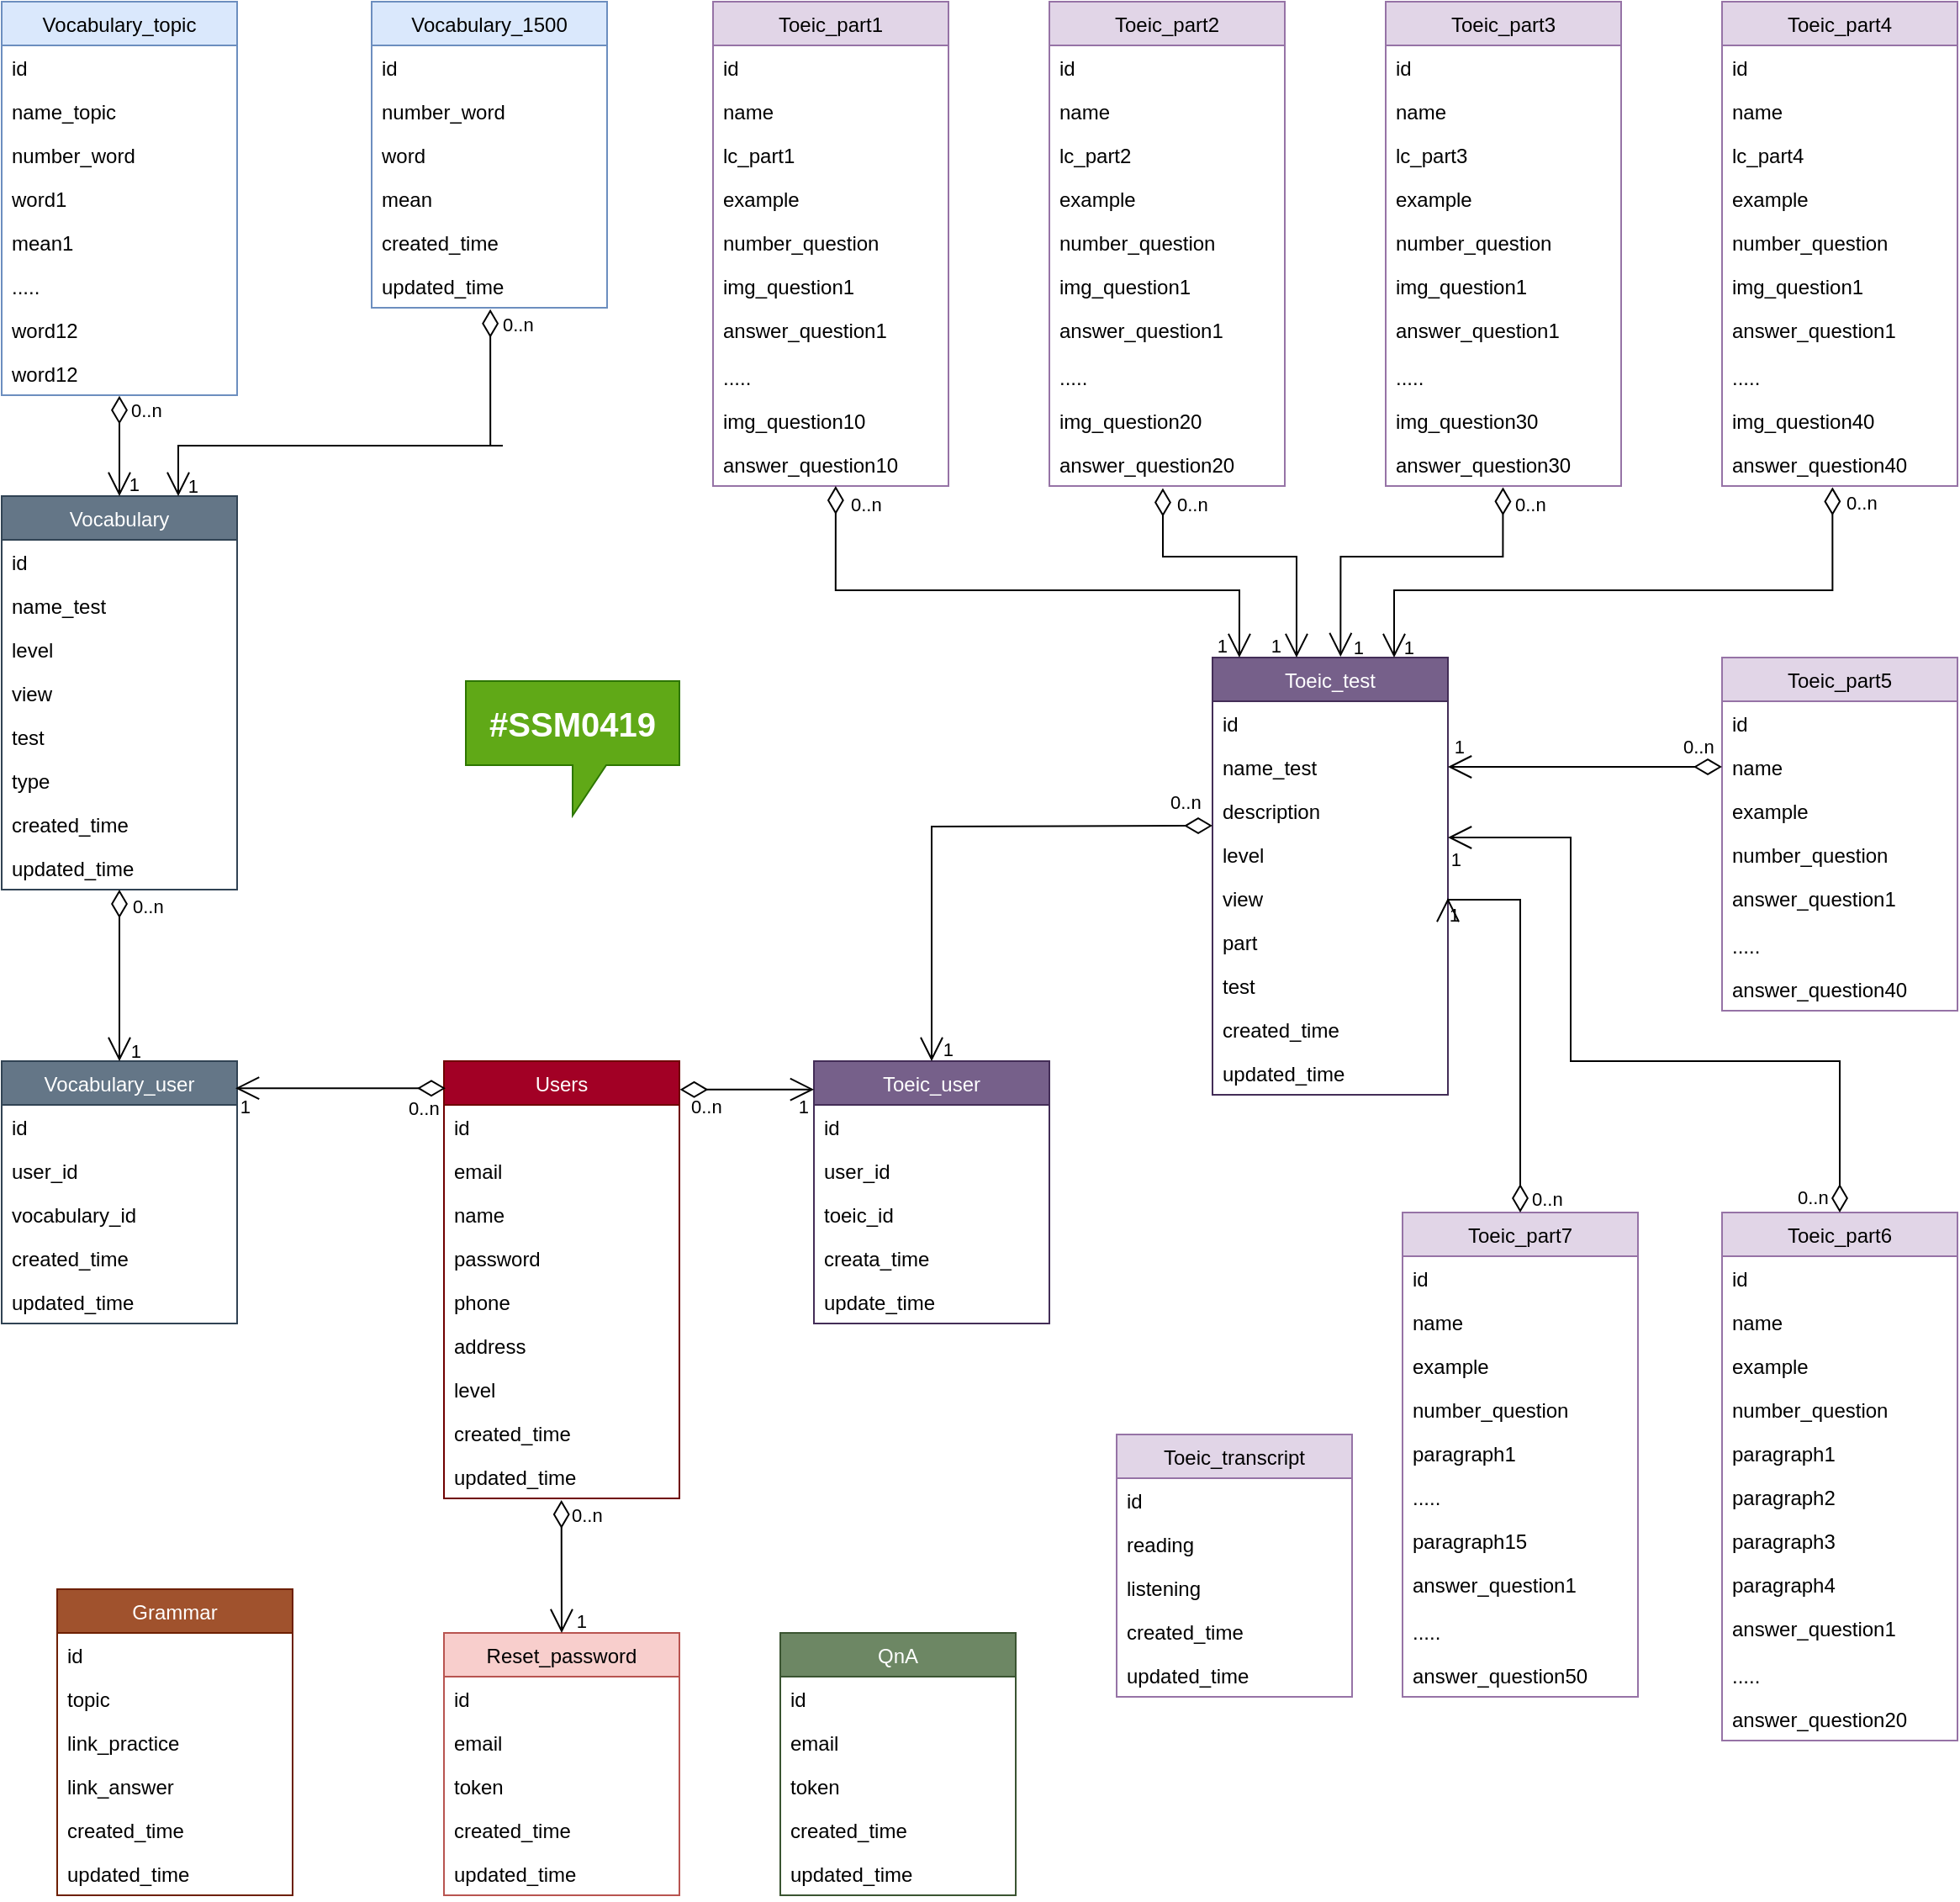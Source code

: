 <mxfile version="15.5.4" type="github">
  <diagram id="URo437QUK-30ha1b3v_Z" name="Page-1">
    <mxGraphModel dx="2480" dy="1314" grid="1" gridSize="10" guides="1" tooltips="1" connect="1" arrows="1" fold="1" page="1" pageScale="1" pageWidth="827" pageHeight="1169" math="0" shadow="0">
      <root>
        <mxCell id="0" />
        <mxCell id="1" parent="0" />
        <mxCell id="vkNyDaB43m4bc4SYDss3-11" value="Users" style="swimlane;fontStyle=0;childLayout=stackLayout;horizontal=1;startSize=26;horizontalStack=0;resizeParent=1;resizeParentMax=0;resizeLast=0;collapsible=1;marginBottom=0;fillColor=#a20025;strokeColor=#6F0000;fontColor=#ffffff;" vertex="1" parent="1">
          <mxGeometry x="723" y="646" width="140" height="260" as="geometry" />
        </mxCell>
        <mxCell id="vkNyDaB43m4bc4SYDss3-12" value="id" style="text;strokeColor=none;fillColor=none;align=left;verticalAlign=top;spacingLeft=4;spacingRight=4;overflow=hidden;rotatable=0;points=[[0,0.5],[1,0.5]];portConstraint=eastwest;" vertex="1" parent="vkNyDaB43m4bc4SYDss3-11">
          <mxGeometry y="26" width="140" height="26" as="geometry" />
        </mxCell>
        <mxCell id="vkNyDaB43m4bc4SYDss3-13" value="email" style="text;strokeColor=none;fillColor=none;align=left;verticalAlign=top;spacingLeft=4;spacingRight=4;overflow=hidden;rotatable=0;points=[[0,0.5],[1,0.5]];portConstraint=eastwest;" vertex="1" parent="vkNyDaB43m4bc4SYDss3-11">
          <mxGeometry y="52" width="140" height="26" as="geometry" />
        </mxCell>
        <mxCell id="vkNyDaB43m4bc4SYDss3-14" value="name" style="text;strokeColor=none;fillColor=none;align=left;verticalAlign=top;spacingLeft=4;spacingRight=4;overflow=hidden;rotatable=0;points=[[0,0.5],[1,0.5]];portConstraint=eastwest;" vertex="1" parent="vkNyDaB43m4bc4SYDss3-11">
          <mxGeometry y="78" width="140" height="26" as="geometry" />
        </mxCell>
        <mxCell id="vkNyDaB43m4bc4SYDss3-16" value="password" style="text;strokeColor=none;fillColor=none;align=left;verticalAlign=top;spacingLeft=4;spacingRight=4;overflow=hidden;rotatable=0;points=[[0,0.5],[1,0.5]];portConstraint=eastwest;" vertex="1" parent="vkNyDaB43m4bc4SYDss3-11">
          <mxGeometry y="104" width="140" height="26" as="geometry" />
        </mxCell>
        <mxCell id="vkNyDaB43m4bc4SYDss3-17" value="phone" style="text;strokeColor=none;fillColor=none;align=left;verticalAlign=top;spacingLeft=4;spacingRight=4;overflow=hidden;rotatable=0;points=[[0,0.5],[1,0.5]];portConstraint=eastwest;" vertex="1" parent="vkNyDaB43m4bc4SYDss3-11">
          <mxGeometry y="130" width="140" height="26" as="geometry" />
        </mxCell>
        <mxCell id="vkNyDaB43m4bc4SYDss3-15" value="address" style="text;strokeColor=none;fillColor=none;align=left;verticalAlign=top;spacingLeft=4;spacingRight=4;overflow=hidden;rotatable=0;points=[[0,0.5],[1,0.5]];portConstraint=eastwest;" vertex="1" parent="vkNyDaB43m4bc4SYDss3-11">
          <mxGeometry y="156" width="140" height="26" as="geometry" />
        </mxCell>
        <mxCell id="vkNyDaB43m4bc4SYDss3-18" value="level" style="text;strokeColor=none;fillColor=none;align=left;verticalAlign=top;spacingLeft=4;spacingRight=4;overflow=hidden;rotatable=0;points=[[0,0.5],[1,0.5]];portConstraint=eastwest;" vertex="1" parent="vkNyDaB43m4bc4SYDss3-11">
          <mxGeometry y="182" width="140" height="26" as="geometry" />
        </mxCell>
        <mxCell id="vkNyDaB43m4bc4SYDss3-19" value="created_time" style="text;strokeColor=none;fillColor=none;align=left;verticalAlign=top;spacingLeft=4;spacingRight=4;overflow=hidden;rotatable=0;points=[[0,0.5],[1,0.5]];portConstraint=eastwest;" vertex="1" parent="vkNyDaB43m4bc4SYDss3-11">
          <mxGeometry y="208" width="140" height="26" as="geometry" />
        </mxCell>
        <mxCell id="vkNyDaB43m4bc4SYDss3-20" value="updated_time" style="text;strokeColor=none;fillColor=none;align=left;verticalAlign=top;spacingLeft=4;spacingRight=4;overflow=hidden;rotatable=0;points=[[0,0.5],[1,0.5]];portConstraint=eastwest;" vertex="1" parent="vkNyDaB43m4bc4SYDss3-11">
          <mxGeometry y="234" width="140" height="26" as="geometry" />
        </mxCell>
        <mxCell id="vkNyDaB43m4bc4SYDss3-21" value="Toeic_user" style="swimlane;fontStyle=0;childLayout=stackLayout;horizontal=1;startSize=26;fillColor=#76608a;horizontalStack=0;resizeParent=1;resizeParentMax=0;resizeLast=0;collapsible=1;marginBottom=0;fontColor=#ffffff;strokeColor=#432D57;" vertex="1" parent="1">
          <mxGeometry x="943" y="646" width="140" height="156" as="geometry" />
        </mxCell>
        <mxCell id="vkNyDaB43m4bc4SYDss3-22" value="id" style="text;strokeColor=none;fillColor=none;align=left;verticalAlign=top;spacingLeft=4;spacingRight=4;overflow=hidden;rotatable=0;points=[[0,0.5],[1,0.5]];portConstraint=eastwest;" vertex="1" parent="vkNyDaB43m4bc4SYDss3-21">
          <mxGeometry y="26" width="140" height="26" as="geometry" />
        </mxCell>
        <mxCell id="vkNyDaB43m4bc4SYDss3-23" value="user_id" style="text;strokeColor=none;fillColor=none;align=left;verticalAlign=top;spacingLeft=4;spacingRight=4;overflow=hidden;rotatable=0;points=[[0,0.5],[1,0.5]];portConstraint=eastwest;" vertex="1" parent="vkNyDaB43m4bc4SYDss3-21">
          <mxGeometry y="52" width="140" height="26" as="geometry" />
        </mxCell>
        <mxCell id="vkNyDaB43m4bc4SYDss3-26" value="toeic_id" style="text;strokeColor=none;fillColor=none;align=left;verticalAlign=top;spacingLeft=4;spacingRight=4;overflow=hidden;rotatable=0;points=[[0,0.5],[1,0.5]];portConstraint=eastwest;" vertex="1" parent="vkNyDaB43m4bc4SYDss3-21">
          <mxGeometry y="78" width="140" height="26" as="geometry" />
        </mxCell>
        <mxCell id="vkNyDaB43m4bc4SYDss3-25" value="creata_time" style="text;strokeColor=none;fillColor=none;align=left;verticalAlign=top;spacingLeft=4;spacingRight=4;overflow=hidden;rotatable=0;points=[[0,0.5],[1,0.5]];portConstraint=eastwest;" vertex="1" parent="vkNyDaB43m4bc4SYDss3-21">
          <mxGeometry y="104" width="140" height="26" as="geometry" />
        </mxCell>
        <mxCell id="vkNyDaB43m4bc4SYDss3-24" value="update_time" style="text;strokeColor=none;fillColor=none;align=left;verticalAlign=top;spacingLeft=4;spacingRight=4;overflow=hidden;rotatable=0;points=[[0,0.5],[1,0.5]];portConstraint=eastwest;" vertex="1" parent="vkNyDaB43m4bc4SYDss3-21">
          <mxGeometry y="130" width="140" height="26" as="geometry" />
        </mxCell>
        <mxCell id="vkNyDaB43m4bc4SYDss3-27" value="Toeic_test" style="swimlane;fontStyle=0;childLayout=stackLayout;horizontal=1;startSize=26;fillColor=#76608a;horizontalStack=0;resizeParent=1;resizeParentMax=0;resizeLast=0;collapsible=1;marginBottom=0;fontColor=#ffffff;strokeColor=#432D57;" vertex="1" parent="1">
          <mxGeometry x="1180" y="406" width="140" height="260" as="geometry" />
        </mxCell>
        <mxCell id="vkNyDaB43m4bc4SYDss3-28" value="id" style="text;strokeColor=none;fillColor=none;align=left;verticalAlign=top;spacingLeft=4;spacingRight=4;overflow=hidden;rotatable=0;points=[[0,0.5],[1,0.5]];portConstraint=eastwest;" vertex="1" parent="vkNyDaB43m4bc4SYDss3-27">
          <mxGeometry y="26" width="140" height="26" as="geometry" />
        </mxCell>
        <mxCell id="vkNyDaB43m4bc4SYDss3-29" value="name_test" style="text;strokeColor=none;fillColor=none;align=left;verticalAlign=top;spacingLeft=4;spacingRight=4;overflow=hidden;rotatable=0;points=[[0,0.5],[1,0.5]];portConstraint=eastwest;" vertex="1" parent="vkNyDaB43m4bc4SYDss3-27">
          <mxGeometry y="52" width="140" height="26" as="geometry" />
        </mxCell>
        <mxCell id="vkNyDaB43m4bc4SYDss3-30" value="description" style="text;strokeColor=none;fillColor=none;align=left;verticalAlign=top;spacingLeft=4;spacingRight=4;overflow=hidden;rotatable=0;points=[[0,0.5],[1,0.5]];portConstraint=eastwest;" vertex="1" parent="vkNyDaB43m4bc4SYDss3-27">
          <mxGeometry y="78" width="140" height="26" as="geometry" />
        </mxCell>
        <mxCell id="vkNyDaB43m4bc4SYDss3-33" value="level" style="text;strokeColor=none;fillColor=none;align=left;verticalAlign=top;spacingLeft=4;spacingRight=4;overflow=hidden;rotatable=0;points=[[0,0.5],[1,0.5]];portConstraint=eastwest;" vertex="1" parent="vkNyDaB43m4bc4SYDss3-27">
          <mxGeometry y="104" width="140" height="26" as="geometry" />
        </mxCell>
        <mxCell id="vkNyDaB43m4bc4SYDss3-35" value="view" style="text;strokeColor=none;fillColor=none;align=left;verticalAlign=top;spacingLeft=4;spacingRight=4;overflow=hidden;rotatable=0;points=[[0,0.5],[1,0.5]];portConstraint=eastwest;" vertex="1" parent="vkNyDaB43m4bc4SYDss3-27">
          <mxGeometry y="130" width="140" height="26" as="geometry" />
        </mxCell>
        <mxCell id="vkNyDaB43m4bc4SYDss3-207" value="part" style="text;strokeColor=none;fillColor=none;align=left;verticalAlign=top;spacingLeft=4;spacingRight=4;overflow=hidden;rotatable=0;points=[[0,0.5],[1,0.5]];portConstraint=eastwest;" vertex="1" parent="vkNyDaB43m4bc4SYDss3-27">
          <mxGeometry y="156" width="140" height="26" as="geometry" />
        </mxCell>
        <mxCell id="vkNyDaB43m4bc4SYDss3-32" value="test" style="text;strokeColor=none;fillColor=none;align=left;verticalAlign=top;spacingLeft=4;spacingRight=4;overflow=hidden;rotatable=0;points=[[0,0.5],[1,0.5]];portConstraint=eastwest;" vertex="1" parent="vkNyDaB43m4bc4SYDss3-27">
          <mxGeometry y="182" width="140" height="26" as="geometry" />
        </mxCell>
        <mxCell id="vkNyDaB43m4bc4SYDss3-31" value="created_time" style="text;strokeColor=none;fillColor=none;align=left;verticalAlign=top;spacingLeft=4;spacingRight=4;overflow=hidden;rotatable=0;points=[[0,0.5],[1,0.5]];portConstraint=eastwest;" vertex="1" parent="vkNyDaB43m4bc4SYDss3-27">
          <mxGeometry y="208" width="140" height="26" as="geometry" />
        </mxCell>
        <mxCell id="vkNyDaB43m4bc4SYDss3-36" value="updated_time" style="text;strokeColor=none;fillColor=none;align=left;verticalAlign=top;spacingLeft=4;spacingRight=4;overflow=hidden;rotatable=0;points=[[0,0.5],[1,0.5]];portConstraint=eastwest;" vertex="1" parent="vkNyDaB43m4bc4SYDss3-27">
          <mxGeometry y="234" width="140" height="26" as="geometry" />
        </mxCell>
        <mxCell id="vkNyDaB43m4bc4SYDss3-37" value="Reset_password" style="swimlane;fontStyle=0;childLayout=stackLayout;horizontal=1;startSize=26;fillColor=#f8cecc;horizontalStack=0;resizeParent=1;resizeParentMax=0;resizeLast=0;collapsible=1;marginBottom=0;strokeColor=#b85450;" vertex="1" parent="1">
          <mxGeometry x="723" y="986" width="140" height="156" as="geometry" />
        </mxCell>
        <mxCell id="vkNyDaB43m4bc4SYDss3-38" value="id" style="text;strokeColor=none;fillColor=none;align=left;verticalAlign=top;spacingLeft=4;spacingRight=4;overflow=hidden;rotatable=0;points=[[0,0.5],[1,0.5]];portConstraint=eastwest;" vertex="1" parent="vkNyDaB43m4bc4SYDss3-37">
          <mxGeometry y="26" width="140" height="26" as="geometry" />
        </mxCell>
        <mxCell id="vkNyDaB43m4bc4SYDss3-41" value="email" style="text;strokeColor=none;fillColor=none;align=left;verticalAlign=top;spacingLeft=4;spacingRight=4;overflow=hidden;rotatable=0;points=[[0,0.5],[1,0.5]];portConstraint=eastwest;" vertex="1" parent="vkNyDaB43m4bc4SYDss3-37">
          <mxGeometry y="52" width="140" height="26" as="geometry" />
        </mxCell>
        <mxCell id="vkNyDaB43m4bc4SYDss3-39" value="token" style="text;strokeColor=none;fillColor=none;align=left;verticalAlign=top;spacingLeft=4;spacingRight=4;overflow=hidden;rotatable=0;points=[[0,0.5],[1,0.5]];portConstraint=eastwest;" vertex="1" parent="vkNyDaB43m4bc4SYDss3-37">
          <mxGeometry y="78" width="140" height="26" as="geometry" />
        </mxCell>
        <mxCell id="vkNyDaB43m4bc4SYDss3-40" value="created_time" style="text;strokeColor=none;fillColor=none;align=left;verticalAlign=top;spacingLeft=4;spacingRight=4;overflow=hidden;rotatable=0;points=[[0,0.5],[1,0.5]];portConstraint=eastwest;" vertex="1" parent="vkNyDaB43m4bc4SYDss3-37">
          <mxGeometry y="104" width="140" height="26" as="geometry" />
        </mxCell>
        <mxCell id="vkNyDaB43m4bc4SYDss3-42" value="updated_time" style="text;strokeColor=none;fillColor=none;align=left;verticalAlign=top;spacingLeft=4;spacingRight=4;overflow=hidden;rotatable=0;points=[[0,0.5],[1,0.5]];portConstraint=eastwest;" vertex="1" parent="vkNyDaB43m4bc4SYDss3-37">
          <mxGeometry y="130" width="140" height="26" as="geometry" />
        </mxCell>
        <mxCell id="vkNyDaB43m4bc4SYDss3-43" value="Toeic_part1" style="swimlane;fontStyle=0;childLayout=stackLayout;horizontal=1;startSize=26;fillColor=#e1d5e7;horizontalStack=0;resizeParent=1;resizeParentMax=0;resizeLast=0;collapsible=1;marginBottom=0;strokeColor=#9673a6;" vertex="1" parent="1">
          <mxGeometry x="883" y="16" width="140" height="288" as="geometry" />
        </mxCell>
        <mxCell id="vkNyDaB43m4bc4SYDss3-44" value="id" style="text;strokeColor=none;fillColor=none;align=left;verticalAlign=top;spacingLeft=4;spacingRight=4;overflow=hidden;rotatable=0;points=[[0,0.5],[1,0.5]];portConstraint=eastwest;" vertex="1" parent="vkNyDaB43m4bc4SYDss3-43">
          <mxGeometry y="26" width="140" height="26" as="geometry" />
        </mxCell>
        <mxCell id="vkNyDaB43m4bc4SYDss3-47" value="name" style="text;strokeColor=none;fillColor=none;align=left;verticalAlign=top;spacingLeft=4;spacingRight=4;overflow=hidden;rotatable=0;points=[[0,0.5],[1,0.5]];portConstraint=eastwest;" vertex="1" parent="vkNyDaB43m4bc4SYDss3-43">
          <mxGeometry y="52" width="140" height="26" as="geometry" />
        </mxCell>
        <mxCell id="vkNyDaB43m4bc4SYDss3-45" value="lc_part1" style="text;strokeColor=none;fillColor=none;align=left;verticalAlign=top;spacingLeft=4;spacingRight=4;overflow=hidden;rotatable=0;points=[[0,0.5],[1,0.5]];portConstraint=eastwest;" vertex="1" parent="vkNyDaB43m4bc4SYDss3-43">
          <mxGeometry y="78" width="140" height="26" as="geometry" />
        </mxCell>
        <mxCell id="vkNyDaB43m4bc4SYDss3-46" value="example" style="text;strokeColor=none;fillColor=none;align=left;verticalAlign=top;spacingLeft=4;spacingRight=4;overflow=hidden;rotatable=0;points=[[0,0.5],[1,0.5]];portConstraint=eastwest;" vertex="1" parent="vkNyDaB43m4bc4SYDss3-43">
          <mxGeometry y="104" width="140" height="26" as="geometry" />
        </mxCell>
        <mxCell id="vkNyDaB43m4bc4SYDss3-49" value="number_question" style="text;strokeColor=none;fillColor=none;align=left;verticalAlign=top;spacingLeft=4;spacingRight=4;overflow=hidden;rotatable=0;points=[[0,0.5],[1,0.5]];portConstraint=eastwest;" vertex="1" parent="vkNyDaB43m4bc4SYDss3-43">
          <mxGeometry y="130" width="140" height="26" as="geometry" />
        </mxCell>
        <mxCell id="vkNyDaB43m4bc4SYDss3-50" value="img_question1" style="text;strokeColor=none;fillColor=none;align=left;verticalAlign=top;spacingLeft=4;spacingRight=4;overflow=hidden;rotatable=0;points=[[0,0.5],[1,0.5]];portConstraint=eastwest;" vertex="1" parent="vkNyDaB43m4bc4SYDss3-43">
          <mxGeometry y="156" width="140" height="26" as="geometry" />
        </mxCell>
        <mxCell id="vkNyDaB43m4bc4SYDss3-51" value="answer_question1" style="text;strokeColor=none;fillColor=none;align=left;verticalAlign=top;spacingLeft=4;spacingRight=4;overflow=hidden;rotatable=0;points=[[0,0.5],[1,0.5]];portConstraint=eastwest;" vertex="1" parent="vkNyDaB43m4bc4SYDss3-43">
          <mxGeometry y="182" width="140" height="28" as="geometry" />
        </mxCell>
        <mxCell id="vkNyDaB43m4bc4SYDss3-52" value="....." style="text;strokeColor=none;fillColor=none;align=left;verticalAlign=top;spacingLeft=4;spacingRight=4;overflow=hidden;rotatable=0;points=[[0,0.5],[1,0.5]];portConstraint=eastwest;" vertex="1" parent="vkNyDaB43m4bc4SYDss3-43">
          <mxGeometry y="210" width="140" height="26" as="geometry" />
        </mxCell>
        <mxCell id="vkNyDaB43m4bc4SYDss3-53" value="img_question10" style="text;strokeColor=none;fillColor=none;align=left;verticalAlign=top;spacingLeft=4;spacingRight=4;overflow=hidden;rotatable=0;points=[[0,0.5],[1,0.5]];portConstraint=eastwest;" vertex="1" parent="vkNyDaB43m4bc4SYDss3-43">
          <mxGeometry y="236" width="140" height="26" as="geometry" />
        </mxCell>
        <mxCell id="vkNyDaB43m4bc4SYDss3-48" value="answer_question10" style="text;strokeColor=none;fillColor=none;align=left;verticalAlign=top;spacingLeft=4;spacingRight=4;overflow=hidden;rotatable=0;points=[[0,0.5],[1,0.5]];portConstraint=eastwest;" vertex="1" parent="vkNyDaB43m4bc4SYDss3-43">
          <mxGeometry y="262" width="140" height="26" as="geometry" />
        </mxCell>
        <mxCell id="vkNyDaB43m4bc4SYDss3-54" value="Toeic_part2" style="swimlane;fontStyle=0;childLayout=stackLayout;horizontal=1;startSize=26;fillColor=#e1d5e7;horizontalStack=0;resizeParent=1;resizeParentMax=0;resizeLast=0;collapsible=1;marginBottom=0;strokeColor=#9673a6;" vertex="1" parent="1">
          <mxGeometry x="1083" y="16" width="140" height="288" as="geometry" />
        </mxCell>
        <mxCell id="vkNyDaB43m4bc4SYDss3-55" value="id" style="text;strokeColor=none;fillColor=none;align=left;verticalAlign=top;spacingLeft=4;spacingRight=4;overflow=hidden;rotatable=0;points=[[0,0.5],[1,0.5]];portConstraint=eastwest;" vertex="1" parent="vkNyDaB43m4bc4SYDss3-54">
          <mxGeometry y="26" width="140" height="26" as="geometry" />
        </mxCell>
        <mxCell id="vkNyDaB43m4bc4SYDss3-56" value="name" style="text;strokeColor=none;fillColor=none;align=left;verticalAlign=top;spacingLeft=4;spacingRight=4;overflow=hidden;rotatable=0;points=[[0,0.5],[1,0.5]];portConstraint=eastwest;" vertex="1" parent="vkNyDaB43m4bc4SYDss3-54">
          <mxGeometry y="52" width="140" height="26" as="geometry" />
        </mxCell>
        <mxCell id="vkNyDaB43m4bc4SYDss3-57" value="lc_part2" style="text;strokeColor=none;fillColor=none;align=left;verticalAlign=top;spacingLeft=4;spacingRight=4;overflow=hidden;rotatable=0;points=[[0,0.5],[1,0.5]];portConstraint=eastwest;" vertex="1" parent="vkNyDaB43m4bc4SYDss3-54">
          <mxGeometry y="78" width="140" height="26" as="geometry" />
        </mxCell>
        <mxCell id="vkNyDaB43m4bc4SYDss3-58" value="example" style="text;strokeColor=none;fillColor=none;align=left;verticalAlign=top;spacingLeft=4;spacingRight=4;overflow=hidden;rotatable=0;points=[[0,0.5],[1,0.5]];portConstraint=eastwest;" vertex="1" parent="vkNyDaB43m4bc4SYDss3-54">
          <mxGeometry y="104" width="140" height="26" as="geometry" />
        </mxCell>
        <mxCell id="vkNyDaB43m4bc4SYDss3-59" value="number_question" style="text;strokeColor=none;fillColor=none;align=left;verticalAlign=top;spacingLeft=4;spacingRight=4;overflow=hidden;rotatable=0;points=[[0,0.5],[1,0.5]];portConstraint=eastwest;" vertex="1" parent="vkNyDaB43m4bc4SYDss3-54">
          <mxGeometry y="130" width="140" height="26" as="geometry" />
        </mxCell>
        <mxCell id="vkNyDaB43m4bc4SYDss3-60" value="img_question1" style="text;strokeColor=none;fillColor=none;align=left;verticalAlign=top;spacingLeft=4;spacingRight=4;overflow=hidden;rotatable=0;points=[[0,0.5],[1,0.5]];portConstraint=eastwest;" vertex="1" parent="vkNyDaB43m4bc4SYDss3-54">
          <mxGeometry y="156" width="140" height="26" as="geometry" />
        </mxCell>
        <mxCell id="vkNyDaB43m4bc4SYDss3-61" value="answer_question1" style="text;strokeColor=none;fillColor=none;align=left;verticalAlign=top;spacingLeft=4;spacingRight=4;overflow=hidden;rotatable=0;points=[[0,0.5],[1,0.5]];portConstraint=eastwest;" vertex="1" parent="vkNyDaB43m4bc4SYDss3-54">
          <mxGeometry y="182" width="140" height="28" as="geometry" />
        </mxCell>
        <mxCell id="vkNyDaB43m4bc4SYDss3-62" value="....." style="text;strokeColor=none;fillColor=none;align=left;verticalAlign=top;spacingLeft=4;spacingRight=4;overflow=hidden;rotatable=0;points=[[0,0.5],[1,0.5]];portConstraint=eastwest;" vertex="1" parent="vkNyDaB43m4bc4SYDss3-54">
          <mxGeometry y="210" width="140" height="26" as="geometry" />
        </mxCell>
        <mxCell id="vkNyDaB43m4bc4SYDss3-63" value="img_question20" style="text;strokeColor=none;fillColor=none;align=left;verticalAlign=top;spacingLeft=4;spacingRight=4;overflow=hidden;rotatable=0;points=[[0,0.5],[1,0.5]];portConstraint=eastwest;" vertex="1" parent="vkNyDaB43m4bc4SYDss3-54">
          <mxGeometry y="236" width="140" height="26" as="geometry" />
        </mxCell>
        <mxCell id="vkNyDaB43m4bc4SYDss3-64" value="answer_question20" style="text;strokeColor=none;fillColor=none;align=left;verticalAlign=top;spacingLeft=4;spacingRight=4;overflow=hidden;rotatable=0;points=[[0,0.5],[1,0.5]];portConstraint=eastwest;" vertex="1" parent="vkNyDaB43m4bc4SYDss3-54">
          <mxGeometry y="262" width="140" height="26" as="geometry" />
        </mxCell>
        <mxCell id="vkNyDaB43m4bc4SYDss3-65" value="Toeic_part3" style="swimlane;fontStyle=0;childLayout=stackLayout;horizontal=1;startSize=26;fillColor=#e1d5e7;horizontalStack=0;resizeParent=1;resizeParentMax=0;resizeLast=0;collapsible=1;marginBottom=0;strokeColor=#9673a6;" vertex="1" parent="1">
          <mxGeometry x="1283" y="16" width="140" height="288" as="geometry" />
        </mxCell>
        <mxCell id="vkNyDaB43m4bc4SYDss3-66" value="id" style="text;strokeColor=none;fillColor=none;align=left;verticalAlign=top;spacingLeft=4;spacingRight=4;overflow=hidden;rotatable=0;points=[[0,0.5],[1,0.5]];portConstraint=eastwest;" vertex="1" parent="vkNyDaB43m4bc4SYDss3-65">
          <mxGeometry y="26" width="140" height="26" as="geometry" />
        </mxCell>
        <mxCell id="vkNyDaB43m4bc4SYDss3-67" value="name" style="text;strokeColor=none;fillColor=none;align=left;verticalAlign=top;spacingLeft=4;spacingRight=4;overflow=hidden;rotatable=0;points=[[0,0.5],[1,0.5]];portConstraint=eastwest;" vertex="1" parent="vkNyDaB43m4bc4SYDss3-65">
          <mxGeometry y="52" width="140" height="26" as="geometry" />
        </mxCell>
        <mxCell id="vkNyDaB43m4bc4SYDss3-68" value="lc_part3" style="text;strokeColor=none;fillColor=none;align=left;verticalAlign=top;spacingLeft=4;spacingRight=4;overflow=hidden;rotatable=0;points=[[0,0.5],[1,0.5]];portConstraint=eastwest;" vertex="1" parent="vkNyDaB43m4bc4SYDss3-65">
          <mxGeometry y="78" width="140" height="26" as="geometry" />
        </mxCell>
        <mxCell id="vkNyDaB43m4bc4SYDss3-69" value="example" style="text;strokeColor=none;fillColor=none;align=left;verticalAlign=top;spacingLeft=4;spacingRight=4;overflow=hidden;rotatable=0;points=[[0,0.5],[1,0.5]];portConstraint=eastwest;" vertex="1" parent="vkNyDaB43m4bc4SYDss3-65">
          <mxGeometry y="104" width="140" height="26" as="geometry" />
        </mxCell>
        <mxCell id="vkNyDaB43m4bc4SYDss3-70" value="number_question" style="text;strokeColor=none;fillColor=none;align=left;verticalAlign=top;spacingLeft=4;spacingRight=4;overflow=hidden;rotatable=0;points=[[0,0.5],[1,0.5]];portConstraint=eastwest;" vertex="1" parent="vkNyDaB43m4bc4SYDss3-65">
          <mxGeometry y="130" width="140" height="26" as="geometry" />
        </mxCell>
        <mxCell id="vkNyDaB43m4bc4SYDss3-71" value="img_question1" style="text;strokeColor=none;fillColor=none;align=left;verticalAlign=top;spacingLeft=4;spacingRight=4;overflow=hidden;rotatable=0;points=[[0,0.5],[1,0.5]];portConstraint=eastwest;" vertex="1" parent="vkNyDaB43m4bc4SYDss3-65">
          <mxGeometry y="156" width="140" height="26" as="geometry" />
        </mxCell>
        <mxCell id="vkNyDaB43m4bc4SYDss3-72" value="answer_question1" style="text;strokeColor=none;fillColor=none;align=left;verticalAlign=top;spacingLeft=4;spacingRight=4;overflow=hidden;rotatable=0;points=[[0,0.5],[1,0.5]];portConstraint=eastwest;" vertex="1" parent="vkNyDaB43m4bc4SYDss3-65">
          <mxGeometry y="182" width="140" height="28" as="geometry" />
        </mxCell>
        <mxCell id="vkNyDaB43m4bc4SYDss3-73" value="....." style="text;strokeColor=none;fillColor=none;align=left;verticalAlign=top;spacingLeft=4;spacingRight=4;overflow=hidden;rotatable=0;points=[[0,0.5],[1,0.5]];portConstraint=eastwest;" vertex="1" parent="vkNyDaB43m4bc4SYDss3-65">
          <mxGeometry y="210" width="140" height="26" as="geometry" />
        </mxCell>
        <mxCell id="vkNyDaB43m4bc4SYDss3-74" value="img_question30" style="text;strokeColor=none;fillColor=none;align=left;verticalAlign=top;spacingLeft=4;spacingRight=4;overflow=hidden;rotatable=0;points=[[0,0.5],[1,0.5]];portConstraint=eastwest;" vertex="1" parent="vkNyDaB43m4bc4SYDss3-65">
          <mxGeometry y="236" width="140" height="26" as="geometry" />
        </mxCell>
        <mxCell id="vkNyDaB43m4bc4SYDss3-75" value="answer_question30" style="text;strokeColor=none;fillColor=none;align=left;verticalAlign=top;spacingLeft=4;spacingRight=4;overflow=hidden;rotatable=0;points=[[0,0.5],[1,0.5]];portConstraint=eastwest;" vertex="1" parent="vkNyDaB43m4bc4SYDss3-65">
          <mxGeometry y="262" width="140" height="26" as="geometry" />
        </mxCell>
        <mxCell id="vkNyDaB43m4bc4SYDss3-76" value="Toeic_part4" style="swimlane;fontStyle=0;childLayout=stackLayout;horizontal=1;startSize=26;fillColor=#e1d5e7;horizontalStack=0;resizeParent=1;resizeParentMax=0;resizeLast=0;collapsible=1;marginBottom=0;strokeColor=#9673a6;" vertex="1" parent="1">
          <mxGeometry x="1483" y="16" width="140" height="288" as="geometry" />
        </mxCell>
        <mxCell id="vkNyDaB43m4bc4SYDss3-77" value="id" style="text;strokeColor=none;fillColor=none;align=left;verticalAlign=top;spacingLeft=4;spacingRight=4;overflow=hidden;rotatable=0;points=[[0,0.5],[1,0.5]];portConstraint=eastwest;" vertex="1" parent="vkNyDaB43m4bc4SYDss3-76">
          <mxGeometry y="26" width="140" height="26" as="geometry" />
        </mxCell>
        <mxCell id="vkNyDaB43m4bc4SYDss3-78" value="name" style="text;strokeColor=none;fillColor=none;align=left;verticalAlign=top;spacingLeft=4;spacingRight=4;overflow=hidden;rotatable=0;points=[[0,0.5],[1,0.5]];portConstraint=eastwest;" vertex="1" parent="vkNyDaB43m4bc4SYDss3-76">
          <mxGeometry y="52" width="140" height="26" as="geometry" />
        </mxCell>
        <mxCell id="vkNyDaB43m4bc4SYDss3-79" value="lc_part4" style="text;strokeColor=none;fillColor=none;align=left;verticalAlign=top;spacingLeft=4;spacingRight=4;overflow=hidden;rotatable=0;points=[[0,0.5],[1,0.5]];portConstraint=eastwest;" vertex="1" parent="vkNyDaB43m4bc4SYDss3-76">
          <mxGeometry y="78" width="140" height="26" as="geometry" />
        </mxCell>
        <mxCell id="vkNyDaB43m4bc4SYDss3-80" value="example" style="text;strokeColor=none;fillColor=none;align=left;verticalAlign=top;spacingLeft=4;spacingRight=4;overflow=hidden;rotatable=0;points=[[0,0.5],[1,0.5]];portConstraint=eastwest;" vertex="1" parent="vkNyDaB43m4bc4SYDss3-76">
          <mxGeometry y="104" width="140" height="26" as="geometry" />
        </mxCell>
        <mxCell id="vkNyDaB43m4bc4SYDss3-81" value="number_question" style="text;strokeColor=none;fillColor=none;align=left;verticalAlign=top;spacingLeft=4;spacingRight=4;overflow=hidden;rotatable=0;points=[[0,0.5],[1,0.5]];portConstraint=eastwest;" vertex="1" parent="vkNyDaB43m4bc4SYDss3-76">
          <mxGeometry y="130" width="140" height="26" as="geometry" />
        </mxCell>
        <mxCell id="vkNyDaB43m4bc4SYDss3-82" value="img_question1" style="text;strokeColor=none;fillColor=none;align=left;verticalAlign=top;spacingLeft=4;spacingRight=4;overflow=hidden;rotatable=0;points=[[0,0.5],[1,0.5]];portConstraint=eastwest;" vertex="1" parent="vkNyDaB43m4bc4SYDss3-76">
          <mxGeometry y="156" width="140" height="26" as="geometry" />
        </mxCell>
        <mxCell id="vkNyDaB43m4bc4SYDss3-83" value="answer_question1" style="text;strokeColor=none;fillColor=none;align=left;verticalAlign=top;spacingLeft=4;spacingRight=4;overflow=hidden;rotatable=0;points=[[0,0.5],[1,0.5]];portConstraint=eastwest;" vertex="1" parent="vkNyDaB43m4bc4SYDss3-76">
          <mxGeometry y="182" width="140" height="28" as="geometry" />
        </mxCell>
        <mxCell id="vkNyDaB43m4bc4SYDss3-84" value="....." style="text;strokeColor=none;fillColor=none;align=left;verticalAlign=top;spacingLeft=4;spacingRight=4;overflow=hidden;rotatable=0;points=[[0,0.5],[1,0.5]];portConstraint=eastwest;" vertex="1" parent="vkNyDaB43m4bc4SYDss3-76">
          <mxGeometry y="210" width="140" height="26" as="geometry" />
        </mxCell>
        <mxCell id="vkNyDaB43m4bc4SYDss3-85" value="img_question40" style="text;strokeColor=none;fillColor=none;align=left;verticalAlign=top;spacingLeft=4;spacingRight=4;overflow=hidden;rotatable=0;points=[[0,0.5],[1,0.5]];portConstraint=eastwest;" vertex="1" parent="vkNyDaB43m4bc4SYDss3-76">
          <mxGeometry y="236" width="140" height="26" as="geometry" />
        </mxCell>
        <mxCell id="vkNyDaB43m4bc4SYDss3-86" value="answer_question40" style="text;strokeColor=none;fillColor=none;align=left;verticalAlign=top;spacingLeft=4;spacingRight=4;overflow=hidden;rotatable=0;points=[[0,0.5],[1,0.5]];portConstraint=eastwest;" vertex="1" parent="vkNyDaB43m4bc4SYDss3-76">
          <mxGeometry y="262" width="140" height="26" as="geometry" />
        </mxCell>
        <mxCell id="vkNyDaB43m4bc4SYDss3-87" value="Toeic_part5" style="swimlane;fontStyle=0;childLayout=stackLayout;horizontal=1;startSize=26;fillColor=#e1d5e7;horizontalStack=0;resizeParent=1;resizeParentMax=0;resizeLast=0;collapsible=1;marginBottom=0;strokeColor=#9673a6;" vertex="1" parent="1">
          <mxGeometry x="1483" y="406" width="140" height="210" as="geometry" />
        </mxCell>
        <mxCell id="vkNyDaB43m4bc4SYDss3-88" value="id" style="text;strokeColor=none;fillColor=none;align=left;verticalAlign=top;spacingLeft=4;spacingRight=4;overflow=hidden;rotatable=0;points=[[0,0.5],[1,0.5]];portConstraint=eastwest;" vertex="1" parent="vkNyDaB43m4bc4SYDss3-87">
          <mxGeometry y="26" width="140" height="26" as="geometry" />
        </mxCell>
        <mxCell id="vkNyDaB43m4bc4SYDss3-89" value="name" style="text;strokeColor=none;fillColor=none;align=left;verticalAlign=top;spacingLeft=4;spacingRight=4;overflow=hidden;rotatable=0;points=[[0,0.5],[1,0.5]];portConstraint=eastwest;" vertex="1" parent="vkNyDaB43m4bc4SYDss3-87">
          <mxGeometry y="52" width="140" height="26" as="geometry" />
        </mxCell>
        <mxCell id="vkNyDaB43m4bc4SYDss3-91" value="example" style="text;strokeColor=none;fillColor=none;align=left;verticalAlign=top;spacingLeft=4;spacingRight=4;overflow=hidden;rotatable=0;points=[[0,0.5],[1,0.5]];portConstraint=eastwest;" vertex="1" parent="vkNyDaB43m4bc4SYDss3-87">
          <mxGeometry y="78" width="140" height="26" as="geometry" />
        </mxCell>
        <mxCell id="vkNyDaB43m4bc4SYDss3-92" value="number_question" style="text;strokeColor=none;fillColor=none;align=left;verticalAlign=top;spacingLeft=4;spacingRight=4;overflow=hidden;rotatable=0;points=[[0,0.5],[1,0.5]];portConstraint=eastwest;" vertex="1" parent="vkNyDaB43m4bc4SYDss3-87">
          <mxGeometry y="104" width="140" height="26" as="geometry" />
        </mxCell>
        <mxCell id="vkNyDaB43m4bc4SYDss3-94" value="answer_question1" style="text;strokeColor=none;fillColor=none;align=left;verticalAlign=top;spacingLeft=4;spacingRight=4;overflow=hidden;rotatable=0;points=[[0,0.5],[1,0.5]];portConstraint=eastwest;" vertex="1" parent="vkNyDaB43m4bc4SYDss3-87">
          <mxGeometry y="130" width="140" height="28" as="geometry" />
        </mxCell>
        <mxCell id="vkNyDaB43m4bc4SYDss3-95" value="....." style="text;strokeColor=none;fillColor=none;align=left;verticalAlign=top;spacingLeft=4;spacingRight=4;overflow=hidden;rotatable=0;points=[[0,0.5],[1,0.5]];portConstraint=eastwest;" vertex="1" parent="vkNyDaB43m4bc4SYDss3-87">
          <mxGeometry y="158" width="140" height="26" as="geometry" />
        </mxCell>
        <mxCell id="vkNyDaB43m4bc4SYDss3-97" value="answer_question40" style="text;strokeColor=none;fillColor=none;align=left;verticalAlign=top;spacingLeft=4;spacingRight=4;overflow=hidden;rotatable=0;points=[[0,0.5],[1,0.5]];portConstraint=eastwest;" vertex="1" parent="vkNyDaB43m4bc4SYDss3-87">
          <mxGeometry y="184" width="140" height="26" as="geometry" />
        </mxCell>
        <mxCell id="vkNyDaB43m4bc4SYDss3-98" value="Toeic_part6" style="swimlane;fontStyle=0;childLayout=stackLayout;horizontal=1;startSize=26;fillColor=#e1d5e7;horizontalStack=0;resizeParent=1;resizeParentMax=0;resizeLast=0;collapsible=1;marginBottom=0;strokeColor=#9673a6;" vertex="1" parent="1">
          <mxGeometry x="1483" y="736" width="140" height="314" as="geometry" />
        </mxCell>
        <mxCell id="vkNyDaB43m4bc4SYDss3-99" value="id" style="text;strokeColor=none;fillColor=none;align=left;verticalAlign=top;spacingLeft=4;spacingRight=4;overflow=hidden;rotatable=0;points=[[0,0.5],[1,0.5]];portConstraint=eastwest;" vertex="1" parent="vkNyDaB43m4bc4SYDss3-98">
          <mxGeometry y="26" width="140" height="26" as="geometry" />
        </mxCell>
        <mxCell id="vkNyDaB43m4bc4SYDss3-100" value="name" style="text;strokeColor=none;fillColor=none;align=left;verticalAlign=top;spacingLeft=4;spacingRight=4;overflow=hidden;rotatable=0;points=[[0,0.5],[1,0.5]];portConstraint=eastwest;" vertex="1" parent="vkNyDaB43m4bc4SYDss3-98">
          <mxGeometry y="52" width="140" height="26" as="geometry" />
        </mxCell>
        <mxCell id="vkNyDaB43m4bc4SYDss3-102" value="example" style="text;strokeColor=none;fillColor=none;align=left;verticalAlign=top;spacingLeft=4;spacingRight=4;overflow=hidden;rotatable=0;points=[[0,0.5],[1,0.5]];portConstraint=eastwest;" vertex="1" parent="vkNyDaB43m4bc4SYDss3-98">
          <mxGeometry y="78" width="140" height="26" as="geometry" />
        </mxCell>
        <mxCell id="vkNyDaB43m4bc4SYDss3-109" value="number_question" style="text;strokeColor=none;fillColor=none;align=left;verticalAlign=top;spacingLeft=4;spacingRight=4;overflow=hidden;rotatable=0;points=[[0,0.5],[1,0.5]];portConstraint=eastwest;" vertex="1" parent="vkNyDaB43m4bc4SYDss3-98">
          <mxGeometry y="104" width="140" height="26" as="geometry" />
        </mxCell>
        <mxCell id="vkNyDaB43m4bc4SYDss3-103" value="paragraph1" style="text;strokeColor=none;fillColor=none;align=left;verticalAlign=top;spacingLeft=4;spacingRight=4;overflow=hidden;rotatable=0;points=[[0,0.5],[1,0.5]];portConstraint=eastwest;" vertex="1" parent="vkNyDaB43m4bc4SYDss3-98">
          <mxGeometry y="130" width="140" height="26" as="geometry" />
        </mxCell>
        <mxCell id="vkNyDaB43m4bc4SYDss3-111" value="paragraph2" style="text;strokeColor=none;fillColor=none;align=left;verticalAlign=top;spacingLeft=4;spacingRight=4;overflow=hidden;rotatable=0;points=[[0,0.5],[1,0.5]];portConstraint=eastwest;" vertex="1" parent="vkNyDaB43m4bc4SYDss3-98">
          <mxGeometry y="156" width="140" height="26" as="geometry" />
        </mxCell>
        <mxCell id="vkNyDaB43m4bc4SYDss3-112" value="paragraph3" style="text;strokeColor=none;fillColor=none;align=left;verticalAlign=top;spacingLeft=4;spacingRight=4;overflow=hidden;rotatable=0;points=[[0,0.5],[1,0.5]];portConstraint=eastwest;" vertex="1" parent="vkNyDaB43m4bc4SYDss3-98">
          <mxGeometry y="182" width="140" height="26" as="geometry" />
        </mxCell>
        <mxCell id="vkNyDaB43m4bc4SYDss3-110" value="paragraph4" style="text;strokeColor=none;fillColor=none;align=left;verticalAlign=top;spacingLeft=4;spacingRight=4;overflow=hidden;rotatable=0;points=[[0,0.5],[1,0.5]];portConstraint=eastwest;" vertex="1" parent="vkNyDaB43m4bc4SYDss3-98">
          <mxGeometry y="208" width="140" height="26" as="geometry" />
        </mxCell>
        <mxCell id="vkNyDaB43m4bc4SYDss3-105" value="answer_question1" style="text;strokeColor=none;fillColor=none;align=left;verticalAlign=top;spacingLeft=4;spacingRight=4;overflow=hidden;rotatable=0;points=[[0,0.5],[1,0.5]];portConstraint=eastwest;" vertex="1" parent="vkNyDaB43m4bc4SYDss3-98">
          <mxGeometry y="234" width="140" height="28" as="geometry" />
        </mxCell>
        <mxCell id="vkNyDaB43m4bc4SYDss3-107" value="....." style="text;strokeColor=none;fillColor=none;align=left;verticalAlign=top;spacingLeft=4;spacingRight=4;overflow=hidden;rotatable=0;points=[[0,0.5],[1,0.5]];portConstraint=eastwest;" vertex="1" parent="vkNyDaB43m4bc4SYDss3-98">
          <mxGeometry y="262" width="140" height="26" as="geometry" />
        </mxCell>
        <mxCell id="vkNyDaB43m4bc4SYDss3-108" value="answer_question20" style="text;strokeColor=none;fillColor=none;align=left;verticalAlign=top;spacingLeft=4;spacingRight=4;overflow=hidden;rotatable=0;points=[[0,0.5],[1,0.5]];portConstraint=eastwest;" vertex="1" parent="vkNyDaB43m4bc4SYDss3-98">
          <mxGeometry y="288" width="140" height="26" as="geometry" />
        </mxCell>
        <mxCell id="vkNyDaB43m4bc4SYDss3-113" value="Toeic_part7" style="swimlane;fontStyle=0;childLayout=stackLayout;horizontal=1;startSize=26;fillColor=#e1d5e7;horizontalStack=0;resizeParent=1;resizeParentMax=0;resizeLast=0;collapsible=1;marginBottom=0;strokeColor=#9673a6;" vertex="1" parent="1">
          <mxGeometry x="1293" y="736" width="140" height="288" as="geometry" />
        </mxCell>
        <mxCell id="vkNyDaB43m4bc4SYDss3-114" value="id" style="text;strokeColor=none;fillColor=none;align=left;verticalAlign=top;spacingLeft=4;spacingRight=4;overflow=hidden;rotatable=0;points=[[0,0.5],[1,0.5]];portConstraint=eastwest;" vertex="1" parent="vkNyDaB43m4bc4SYDss3-113">
          <mxGeometry y="26" width="140" height="26" as="geometry" />
        </mxCell>
        <mxCell id="vkNyDaB43m4bc4SYDss3-115" value="name" style="text;strokeColor=none;fillColor=none;align=left;verticalAlign=top;spacingLeft=4;spacingRight=4;overflow=hidden;rotatable=0;points=[[0,0.5],[1,0.5]];portConstraint=eastwest;" vertex="1" parent="vkNyDaB43m4bc4SYDss3-113">
          <mxGeometry y="52" width="140" height="26" as="geometry" />
        </mxCell>
        <mxCell id="vkNyDaB43m4bc4SYDss3-116" value="example" style="text;strokeColor=none;fillColor=none;align=left;verticalAlign=top;spacingLeft=4;spacingRight=4;overflow=hidden;rotatable=0;points=[[0,0.5],[1,0.5]];portConstraint=eastwest;" vertex="1" parent="vkNyDaB43m4bc4SYDss3-113">
          <mxGeometry y="78" width="140" height="26" as="geometry" />
        </mxCell>
        <mxCell id="vkNyDaB43m4bc4SYDss3-117" value="number_question" style="text;strokeColor=none;fillColor=none;align=left;verticalAlign=top;spacingLeft=4;spacingRight=4;overflow=hidden;rotatable=0;points=[[0,0.5],[1,0.5]];portConstraint=eastwest;" vertex="1" parent="vkNyDaB43m4bc4SYDss3-113">
          <mxGeometry y="104" width="140" height="26" as="geometry" />
        </mxCell>
        <mxCell id="vkNyDaB43m4bc4SYDss3-118" value="paragraph1" style="text;strokeColor=none;fillColor=none;align=left;verticalAlign=top;spacingLeft=4;spacingRight=4;overflow=hidden;rotatable=0;points=[[0,0.5],[1,0.5]];portConstraint=eastwest;" vertex="1" parent="vkNyDaB43m4bc4SYDss3-113">
          <mxGeometry y="130" width="140" height="26" as="geometry" />
        </mxCell>
        <mxCell id="vkNyDaB43m4bc4SYDss3-119" value="....." style="text;strokeColor=none;fillColor=none;align=left;verticalAlign=top;spacingLeft=4;spacingRight=4;overflow=hidden;rotatable=0;points=[[0,0.5],[1,0.5]];portConstraint=eastwest;" vertex="1" parent="vkNyDaB43m4bc4SYDss3-113">
          <mxGeometry y="156" width="140" height="26" as="geometry" />
        </mxCell>
        <mxCell id="vkNyDaB43m4bc4SYDss3-120" value="paragraph15" style="text;strokeColor=none;fillColor=none;align=left;verticalAlign=top;spacingLeft=4;spacingRight=4;overflow=hidden;rotatable=0;points=[[0,0.5],[1,0.5]];portConstraint=eastwest;" vertex="1" parent="vkNyDaB43m4bc4SYDss3-113">
          <mxGeometry y="182" width="140" height="26" as="geometry" />
        </mxCell>
        <mxCell id="vkNyDaB43m4bc4SYDss3-122" value="answer_question1" style="text;strokeColor=none;fillColor=none;align=left;verticalAlign=top;spacingLeft=4;spacingRight=4;overflow=hidden;rotatable=0;points=[[0,0.5],[1,0.5]];portConstraint=eastwest;" vertex="1" parent="vkNyDaB43m4bc4SYDss3-113">
          <mxGeometry y="208" width="140" height="28" as="geometry" />
        </mxCell>
        <mxCell id="vkNyDaB43m4bc4SYDss3-123" value="....." style="text;strokeColor=none;fillColor=none;align=left;verticalAlign=top;spacingLeft=4;spacingRight=4;overflow=hidden;rotatable=0;points=[[0,0.5],[1,0.5]];portConstraint=eastwest;" vertex="1" parent="vkNyDaB43m4bc4SYDss3-113">
          <mxGeometry y="236" width="140" height="26" as="geometry" />
        </mxCell>
        <mxCell id="vkNyDaB43m4bc4SYDss3-124" value="answer_question50" style="text;strokeColor=none;fillColor=none;align=left;verticalAlign=top;spacingLeft=4;spacingRight=4;overflow=hidden;rotatable=0;points=[[0,0.5],[1,0.5]];portConstraint=eastwest;" vertex="1" parent="vkNyDaB43m4bc4SYDss3-113">
          <mxGeometry y="262" width="140" height="26" as="geometry" />
        </mxCell>
        <mxCell id="vkNyDaB43m4bc4SYDss3-126" value="Toeic_transcript" style="swimlane;fontStyle=0;childLayout=stackLayout;horizontal=1;startSize=26;fillColor=#e1d5e7;horizontalStack=0;resizeParent=1;resizeParentMax=0;resizeLast=0;collapsible=1;marginBottom=0;strokeColor=#9673a6;" vertex="1" parent="1">
          <mxGeometry x="1123" y="868" width="140" height="156" as="geometry" />
        </mxCell>
        <mxCell id="vkNyDaB43m4bc4SYDss3-127" value="id" style="text;strokeColor=none;fillColor=none;align=left;verticalAlign=top;spacingLeft=4;spacingRight=4;overflow=hidden;rotatable=0;points=[[0,0.5],[1,0.5]];portConstraint=eastwest;" vertex="1" parent="vkNyDaB43m4bc4SYDss3-126">
          <mxGeometry y="26" width="140" height="26" as="geometry" />
        </mxCell>
        <mxCell id="vkNyDaB43m4bc4SYDss3-128" value="reading" style="text;strokeColor=none;fillColor=none;align=left;verticalAlign=top;spacingLeft=4;spacingRight=4;overflow=hidden;rotatable=0;points=[[0,0.5],[1,0.5]];portConstraint=eastwest;" vertex="1" parent="vkNyDaB43m4bc4SYDss3-126">
          <mxGeometry y="52" width="140" height="26" as="geometry" />
        </mxCell>
        <mxCell id="vkNyDaB43m4bc4SYDss3-130" value="listening" style="text;strokeColor=none;fillColor=none;align=left;verticalAlign=top;spacingLeft=4;spacingRight=4;overflow=hidden;rotatable=0;points=[[0,0.5],[1,0.5]];portConstraint=eastwest;" vertex="1" parent="vkNyDaB43m4bc4SYDss3-126">
          <mxGeometry y="78" width="140" height="26" as="geometry" />
        </mxCell>
        <mxCell id="vkNyDaB43m4bc4SYDss3-131" value="created_time" style="text;strokeColor=none;fillColor=none;align=left;verticalAlign=top;spacingLeft=4;spacingRight=4;overflow=hidden;rotatable=0;points=[[0,0.5],[1,0.5]];portConstraint=eastwest;" vertex="1" parent="vkNyDaB43m4bc4SYDss3-126">
          <mxGeometry y="104" width="140" height="26" as="geometry" />
        </mxCell>
        <mxCell id="vkNyDaB43m4bc4SYDss3-129" value="updated_time" style="text;strokeColor=none;fillColor=none;align=left;verticalAlign=top;spacingLeft=4;spacingRight=4;overflow=hidden;rotatable=0;points=[[0,0.5],[1,0.5]];portConstraint=eastwest;" vertex="1" parent="vkNyDaB43m4bc4SYDss3-126">
          <mxGeometry y="130" width="140" height="26" as="geometry" />
        </mxCell>
        <mxCell id="vkNyDaB43m4bc4SYDss3-132" value="" style="endArrow=open;html=1;endSize=12;startArrow=diamondThin;startSize=14;startFill=0;edgeStyle=orthogonalEdgeStyle;rounded=0;exitX=0.499;exitY=1.038;exitDx=0;exitDy=0;exitPerimeter=0;entryX=0.5;entryY=0;entryDx=0;entryDy=0;" edge="1" parent="1" source="vkNyDaB43m4bc4SYDss3-20" target="vkNyDaB43m4bc4SYDss3-37">
          <mxGeometry relative="1" as="geometry">
            <mxPoint x="723" y="946" as="sourcePoint" />
            <mxPoint x="883" y="946" as="targetPoint" />
          </mxGeometry>
        </mxCell>
        <mxCell id="vkNyDaB43m4bc4SYDss3-133" value="0..n" style="edgeLabel;resizable=0;html=1;align=left;verticalAlign=top;labelBackgroundColor=none;" connectable="0" vertex="1" parent="vkNyDaB43m4bc4SYDss3-132">
          <mxGeometry x="-1" relative="1" as="geometry">
            <mxPoint x="4" y="-4" as="offset" />
          </mxGeometry>
        </mxCell>
        <mxCell id="vkNyDaB43m4bc4SYDss3-134" value="1" style="edgeLabel;resizable=0;html=1;align=right;verticalAlign=top;labelBackgroundColor=none;" connectable="0" vertex="1" parent="vkNyDaB43m4bc4SYDss3-132">
          <mxGeometry x="1" relative="1" as="geometry">
            <mxPoint x="15" y="-20" as="offset" />
          </mxGeometry>
        </mxCell>
        <mxCell id="vkNyDaB43m4bc4SYDss3-135" value="" style="endArrow=open;html=1;endSize=12;startArrow=diamondThin;startSize=14;startFill=0;edgeStyle=orthogonalEdgeStyle;rounded=0;exitX=1.002;exitY=0.065;exitDx=0;exitDy=0;exitPerimeter=0;entryX=0;entryY=0.108;entryDx=0;entryDy=0;entryPerimeter=0;" edge="1" parent="1" source="vkNyDaB43m4bc4SYDss3-11" target="vkNyDaB43m4bc4SYDss3-21">
          <mxGeometry relative="1" as="geometry">
            <mxPoint x="843" y="776" as="sourcePoint" />
            <mxPoint x="1003" y="776" as="targetPoint" />
          </mxGeometry>
        </mxCell>
        <mxCell id="vkNyDaB43m4bc4SYDss3-136" value="0..n" style="edgeLabel;resizable=0;html=1;align=left;verticalAlign=top;labelBackgroundColor=none;" connectable="0" vertex="1" parent="vkNyDaB43m4bc4SYDss3-135">
          <mxGeometry x="-1" relative="1" as="geometry">
            <mxPoint x="5" y="-3" as="offset" />
          </mxGeometry>
        </mxCell>
        <mxCell id="vkNyDaB43m4bc4SYDss3-137" value="1" style="edgeLabel;resizable=0;html=1;align=right;verticalAlign=top;labelBackgroundColor=none;" connectable="0" vertex="1" parent="vkNyDaB43m4bc4SYDss3-135">
          <mxGeometry x="1" relative="1" as="geometry">
            <mxPoint x="-3" y="-3" as="offset" />
          </mxGeometry>
        </mxCell>
        <mxCell id="vkNyDaB43m4bc4SYDss3-138" value="" style="endArrow=open;html=1;endSize=12;startArrow=diamondThin;startSize=14;startFill=0;edgeStyle=orthogonalEdgeStyle;rounded=0;entryX=0.5;entryY=0;entryDx=0;entryDy=0;" edge="1" parent="1" target="vkNyDaB43m4bc4SYDss3-21">
          <mxGeometry relative="1" as="geometry">
            <mxPoint x="1180" y="506" as="sourcePoint" />
            <mxPoint x="1153" y="536" as="targetPoint" />
          </mxGeometry>
        </mxCell>
        <mxCell id="vkNyDaB43m4bc4SYDss3-139" value="0..n" style="edgeLabel;resizable=0;html=1;align=left;verticalAlign=top;labelBackgroundColor=none;" connectable="0" vertex="1" parent="vkNyDaB43m4bc4SYDss3-138">
          <mxGeometry x="-1" relative="1" as="geometry">
            <mxPoint x="-27" y="-27" as="offset" />
          </mxGeometry>
        </mxCell>
        <mxCell id="vkNyDaB43m4bc4SYDss3-140" value="1" style="edgeLabel;resizable=0;html=1;align=right;verticalAlign=top;labelBackgroundColor=none;" connectable="0" vertex="1" parent="vkNyDaB43m4bc4SYDss3-138">
          <mxGeometry x="1" relative="1" as="geometry">
            <mxPoint x="13" y="-20" as="offset" />
          </mxGeometry>
        </mxCell>
        <mxCell id="vkNyDaB43m4bc4SYDss3-141" value="" style="endArrow=open;html=1;endSize=12;startArrow=diamondThin;startSize=14;startFill=0;edgeStyle=orthogonalEdgeStyle;rounded=0;entryX=0.114;entryY=0;entryDx=0;entryDy=0;entryPerimeter=0;exitX=0.521;exitY=1;exitDx=0;exitDy=0;exitPerimeter=0;" edge="1" parent="1" source="vkNyDaB43m4bc4SYDss3-48" target="vkNyDaB43m4bc4SYDss3-27">
          <mxGeometry relative="1" as="geometry">
            <mxPoint x="843" y="346" as="sourcePoint" />
            <mxPoint x="1313" y="426" as="targetPoint" />
            <Array as="points">
              <mxPoint x="956" y="366" />
              <mxPoint x="1196" y="366" />
            </Array>
          </mxGeometry>
        </mxCell>
        <mxCell id="vkNyDaB43m4bc4SYDss3-142" value="0..n" style="edgeLabel;resizable=0;html=1;align=left;verticalAlign=top;labelBackgroundColor=none;" connectable="0" vertex="1" parent="vkNyDaB43m4bc4SYDss3-141">
          <mxGeometry x="-1" relative="1" as="geometry">
            <mxPoint x="7" y="-2" as="offset" />
          </mxGeometry>
        </mxCell>
        <mxCell id="vkNyDaB43m4bc4SYDss3-143" value="1" style="edgeLabel;resizable=0;html=1;align=right;verticalAlign=top;labelBackgroundColor=none;" connectable="0" vertex="1" parent="vkNyDaB43m4bc4SYDss3-141">
          <mxGeometry x="1" relative="1" as="geometry">
            <mxPoint x="-6" y="-20" as="offset" />
          </mxGeometry>
        </mxCell>
        <mxCell id="vkNyDaB43m4bc4SYDss3-144" value="" style="endArrow=open;html=1;endSize=12;startArrow=diamondThin;startSize=14;startFill=0;edgeStyle=orthogonalEdgeStyle;rounded=0;exitX=0.482;exitY=1.049;exitDx=0;exitDy=0;exitPerimeter=0;entryX=0.357;entryY=0;entryDx=0;entryDy=0;entryPerimeter=0;" edge="1" parent="1" source="vkNyDaB43m4bc4SYDss3-64" target="vkNyDaB43m4bc4SYDss3-27">
          <mxGeometry relative="1" as="geometry">
            <mxPoint x="963" y="426" as="sourcePoint" />
            <mxPoint x="1123" y="426" as="targetPoint" />
            <Array as="points">
              <mxPoint x="1151" y="346" />
              <mxPoint x="1230" y="346" />
            </Array>
          </mxGeometry>
        </mxCell>
        <mxCell id="vkNyDaB43m4bc4SYDss3-145" value="0..n" style="edgeLabel;resizable=0;html=1;align=left;verticalAlign=top;labelBackgroundColor=none;" connectable="0" vertex="1" parent="vkNyDaB43m4bc4SYDss3-144">
          <mxGeometry x="-1" relative="1" as="geometry">
            <mxPoint x="7" y="-3" as="offset" />
          </mxGeometry>
        </mxCell>
        <mxCell id="vkNyDaB43m4bc4SYDss3-146" value="1" style="edgeLabel;resizable=0;html=1;align=right;verticalAlign=top;labelBackgroundColor=none;" connectable="0" vertex="1" parent="vkNyDaB43m4bc4SYDss3-144">
          <mxGeometry x="1" relative="1" as="geometry">
            <mxPoint x="-8" y="-20" as="offset" />
          </mxGeometry>
        </mxCell>
        <mxCell id="vkNyDaB43m4bc4SYDss3-147" value="" style="endArrow=open;html=1;endSize=12;startArrow=diamondThin;startSize=14;startFill=0;edgeStyle=orthogonalEdgeStyle;rounded=0;entryX=0.544;entryY=-0.002;entryDx=0;entryDy=0;entryPerimeter=0;exitX=0.498;exitY=1.027;exitDx=0;exitDy=0;exitPerimeter=0;" edge="1" parent="1" source="vkNyDaB43m4bc4SYDss3-75" target="vkNyDaB43m4bc4SYDss3-27">
          <mxGeometry relative="1" as="geometry">
            <mxPoint x="1313" y="366" as="sourcePoint" />
            <mxPoint x="1523" y="376" as="targetPoint" />
            <Array as="points">
              <mxPoint x="1353" y="346" />
              <mxPoint x="1256" y="346" />
            </Array>
          </mxGeometry>
        </mxCell>
        <mxCell id="vkNyDaB43m4bc4SYDss3-148" value="0..n" style="edgeLabel;resizable=0;html=1;align=left;verticalAlign=top;labelBackgroundColor=none;" connectable="0" vertex="1" parent="vkNyDaB43m4bc4SYDss3-147">
          <mxGeometry x="-1" relative="1" as="geometry">
            <mxPoint x="5" y="-3" as="offset" />
          </mxGeometry>
        </mxCell>
        <mxCell id="vkNyDaB43m4bc4SYDss3-149" value="1" style="edgeLabel;resizable=0;html=1;align=right;verticalAlign=top;labelBackgroundColor=none;" connectable="0" vertex="1" parent="vkNyDaB43m4bc4SYDss3-147">
          <mxGeometry x="1" relative="1" as="geometry">
            <mxPoint x="14" y="-19" as="offset" />
          </mxGeometry>
        </mxCell>
        <mxCell id="vkNyDaB43m4bc4SYDss3-150" value="" style="endArrow=open;html=1;endSize=12;startArrow=diamondThin;startSize=14;startFill=0;edgeStyle=orthogonalEdgeStyle;rounded=0;exitX=0.469;exitY=1.027;exitDx=0;exitDy=0;exitPerimeter=0;" edge="1" parent="1" source="vkNyDaB43m4bc4SYDss3-86" target="vkNyDaB43m4bc4SYDss3-27">
          <mxGeometry relative="1" as="geometry">
            <mxPoint x="1483" y="296" as="sourcePoint" />
            <mxPoint x="1523" y="376" as="targetPoint" />
            <Array as="points">
              <mxPoint x="1549" y="366" />
              <mxPoint x="1288" y="366" />
            </Array>
          </mxGeometry>
        </mxCell>
        <mxCell id="vkNyDaB43m4bc4SYDss3-151" value="0..n" style="edgeLabel;resizable=0;html=1;align=left;verticalAlign=top;labelBackgroundColor=none;" connectable="0" vertex="1" parent="vkNyDaB43m4bc4SYDss3-150">
          <mxGeometry x="-1" relative="1" as="geometry">
            <mxPoint x="6" y="-4" as="offset" />
          </mxGeometry>
        </mxCell>
        <mxCell id="vkNyDaB43m4bc4SYDss3-152" value="1" style="edgeLabel;resizable=0;html=1;align=right;verticalAlign=top;labelBackgroundColor=none;" connectable="0" vertex="1" parent="vkNyDaB43m4bc4SYDss3-150">
          <mxGeometry x="1" relative="1" as="geometry">
            <mxPoint x="12" y="-19" as="offset" />
          </mxGeometry>
        </mxCell>
        <mxCell id="vkNyDaB43m4bc4SYDss3-153" value="" style="endArrow=open;html=1;endSize=12;startArrow=diamondThin;startSize=14;startFill=0;edgeStyle=orthogonalEdgeStyle;rounded=0;exitX=0;exitY=0.5;exitDx=0;exitDy=0;entryX=1;entryY=0.5;entryDx=0;entryDy=0;" edge="1" parent="1" source="vkNyDaB43m4bc4SYDss3-89" target="vkNyDaB43m4bc4SYDss3-29">
          <mxGeometry relative="1" as="geometry">
            <mxPoint x="1213" y="566" as="sourcePoint" />
            <mxPoint x="1373" y="566" as="targetPoint" />
          </mxGeometry>
        </mxCell>
        <mxCell id="vkNyDaB43m4bc4SYDss3-154" value="0..n" style="edgeLabel;resizable=0;html=1;align=left;verticalAlign=top;labelBackgroundColor=none;" connectable="0" vertex="1" parent="vkNyDaB43m4bc4SYDss3-153">
          <mxGeometry x="-1" relative="1" as="geometry">
            <mxPoint x="-25" y="-25" as="offset" />
          </mxGeometry>
        </mxCell>
        <mxCell id="vkNyDaB43m4bc4SYDss3-155" value="1" style="edgeLabel;resizable=0;html=1;align=right;verticalAlign=top;labelBackgroundColor=none;" connectable="0" vertex="1" parent="vkNyDaB43m4bc4SYDss3-153">
          <mxGeometry x="1" relative="1" as="geometry">
            <mxPoint x="10" y="-25" as="offset" />
          </mxGeometry>
        </mxCell>
        <mxCell id="vkNyDaB43m4bc4SYDss3-156" value="" style="endArrow=open;html=1;endSize=12;startArrow=diamondThin;startSize=14;startFill=0;edgeStyle=orthogonalEdgeStyle;rounded=0;exitX=0.5;exitY=0;exitDx=0;exitDy=0;" edge="1" parent="1" source="vkNyDaB43m4bc4SYDss3-98">
          <mxGeometry relative="1" as="geometry">
            <mxPoint x="1213" y="566" as="sourcePoint" />
            <mxPoint x="1320" y="513" as="targetPoint" />
            <Array as="points">
              <mxPoint x="1553" y="646" />
              <mxPoint x="1393" y="646" />
              <mxPoint x="1393" y="513" />
            </Array>
          </mxGeometry>
        </mxCell>
        <mxCell id="vkNyDaB43m4bc4SYDss3-157" value="0..n" style="edgeLabel;resizable=0;html=1;align=left;verticalAlign=top;labelBackgroundColor=none;" connectable="0" vertex="1" parent="vkNyDaB43m4bc4SYDss3-156">
          <mxGeometry x="-1" relative="1" as="geometry">
            <mxPoint x="-27" y="-22" as="offset" />
          </mxGeometry>
        </mxCell>
        <mxCell id="vkNyDaB43m4bc4SYDss3-158" value="1" style="edgeLabel;resizable=0;html=1;align=right;verticalAlign=top;labelBackgroundColor=none;" connectable="0" vertex="1" parent="vkNyDaB43m4bc4SYDss3-156">
          <mxGeometry x="1" relative="1" as="geometry">
            <mxPoint x="8" as="offset" />
          </mxGeometry>
        </mxCell>
        <mxCell id="vkNyDaB43m4bc4SYDss3-159" value="" style="endArrow=open;html=1;endSize=12;startArrow=diamondThin;startSize=14;startFill=0;edgeStyle=orthogonalEdgeStyle;rounded=0;entryX=1;entryY=0.5;entryDx=0;entryDy=0;exitX=0.5;exitY=0;exitDx=0;exitDy=0;" edge="1" parent="1" source="vkNyDaB43m4bc4SYDss3-113">
          <mxGeometry relative="1" as="geometry">
            <mxPoint x="1355" y="730" as="sourcePoint" />
            <mxPoint x="1320.0" y="549.0" as="targetPoint" />
            <Array as="points">
              <mxPoint x="1363" y="550" />
              <mxPoint x="1320" y="550" />
            </Array>
          </mxGeometry>
        </mxCell>
        <mxCell id="vkNyDaB43m4bc4SYDss3-160" value="0..n" style="edgeLabel;resizable=0;html=1;align=left;verticalAlign=top;labelBackgroundColor=none;" connectable="0" vertex="1" parent="vkNyDaB43m4bc4SYDss3-159">
          <mxGeometry x="-1" relative="1" as="geometry">
            <mxPoint x="5" y="-21" as="offset" />
          </mxGeometry>
        </mxCell>
        <mxCell id="vkNyDaB43m4bc4SYDss3-161" value="1" style="edgeLabel;resizable=0;html=1;align=right;verticalAlign=top;labelBackgroundColor=none;" connectable="0" vertex="1" parent="vkNyDaB43m4bc4SYDss3-159">
          <mxGeometry x="1" relative="1" as="geometry">
            <mxPoint x="7" y="-3" as="offset" />
          </mxGeometry>
        </mxCell>
        <mxCell id="vkNyDaB43m4bc4SYDss3-162" value="Vocabulary" style="swimlane;fontStyle=0;childLayout=stackLayout;horizontal=1;startSize=26;fillColor=#647687;horizontalStack=0;resizeParent=1;resizeParentMax=0;resizeLast=0;collapsible=1;marginBottom=0;labelBackgroundColor=none;fontColor=#ffffff;strokeColor=#314354;" vertex="1" parent="1">
          <mxGeometry x="460" y="310" width="140" height="234" as="geometry" />
        </mxCell>
        <mxCell id="vkNyDaB43m4bc4SYDss3-163" value="id" style="text;strokeColor=none;fillColor=none;align=left;verticalAlign=top;spacingLeft=4;spacingRight=4;overflow=hidden;rotatable=0;points=[[0,0.5],[1,0.5]];portConstraint=eastwest;labelBackgroundColor=default;" vertex="1" parent="vkNyDaB43m4bc4SYDss3-162">
          <mxGeometry y="26" width="140" height="26" as="geometry" />
        </mxCell>
        <mxCell id="vkNyDaB43m4bc4SYDss3-164" value="name_test" style="text;strokeColor=none;fillColor=none;align=left;verticalAlign=top;spacingLeft=4;spacingRight=4;overflow=hidden;rotatable=0;points=[[0,0.5],[1,0.5]];portConstraint=eastwest;labelBackgroundColor=default;" vertex="1" parent="vkNyDaB43m4bc4SYDss3-162">
          <mxGeometry y="52" width="140" height="26" as="geometry" />
        </mxCell>
        <mxCell id="vkNyDaB43m4bc4SYDss3-165" value="level" style="text;strokeColor=none;fillColor=none;align=left;verticalAlign=top;spacingLeft=4;spacingRight=4;overflow=hidden;rotatable=0;points=[[0,0.5],[1,0.5]];portConstraint=eastwest;labelBackgroundColor=default;" vertex="1" parent="vkNyDaB43m4bc4SYDss3-162">
          <mxGeometry y="78" width="140" height="26" as="geometry" />
        </mxCell>
        <mxCell id="vkNyDaB43m4bc4SYDss3-188" value="view" style="text;strokeColor=none;fillColor=none;align=left;verticalAlign=top;spacingLeft=4;spacingRight=4;overflow=hidden;rotatable=0;points=[[0,0.5],[1,0.5]];portConstraint=eastwest;labelBackgroundColor=default;" vertex="1" parent="vkNyDaB43m4bc4SYDss3-162">
          <mxGeometry y="104" width="140" height="26" as="geometry" />
        </mxCell>
        <mxCell id="vkNyDaB43m4bc4SYDss3-189" value="test" style="text;strokeColor=none;fillColor=none;align=left;verticalAlign=top;spacingLeft=4;spacingRight=4;overflow=hidden;rotatable=0;points=[[0,0.5],[1,0.5]];portConstraint=eastwest;labelBackgroundColor=default;" vertex="1" parent="vkNyDaB43m4bc4SYDss3-162">
          <mxGeometry y="130" width="140" height="26" as="geometry" />
        </mxCell>
        <mxCell id="vkNyDaB43m4bc4SYDss3-208" value="type" style="text;strokeColor=none;fillColor=none;align=left;verticalAlign=top;spacingLeft=4;spacingRight=4;overflow=hidden;rotatable=0;points=[[0,0.5],[1,0.5]];portConstraint=eastwest;" vertex="1" parent="vkNyDaB43m4bc4SYDss3-162">
          <mxGeometry y="156" width="140" height="26" as="geometry" />
        </mxCell>
        <mxCell id="vkNyDaB43m4bc4SYDss3-174" value="created_time" style="text;strokeColor=none;fillColor=none;align=left;verticalAlign=top;spacingLeft=4;spacingRight=4;overflow=hidden;rotatable=0;points=[[0,0.5],[1,0.5]];portConstraint=eastwest;labelBackgroundColor=default;" vertex="1" parent="vkNyDaB43m4bc4SYDss3-162">
          <mxGeometry y="182" width="140" height="26" as="geometry" />
        </mxCell>
        <mxCell id="vkNyDaB43m4bc4SYDss3-173" value="updated_time" style="text;strokeColor=none;fillColor=none;align=left;verticalAlign=top;spacingLeft=4;spacingRight=4;overflow=hidden;rotatable=0;points=[[0,0.5],[1,0.5]];portConstraint=eastwest;labelBackgroundColor=default;" vertex="1" parent="vkNyDaB43m4bc4SYDss3-162">
          <mxGeometry y="208" width="140" height="26" as="geometry" />
        </mxCell>
        <mxCell id="vkNyDaB43m4bc4SYDss3-166" value="Grammar" style="swimlane;fontStyle=0;childLayout=stackLayout;horizontal=1;startSize=26;fillColor=#a0522d;horizontalStack=0;resizeParent=1;resizeParentMax=0;resizeLast=0;collapsible=1;marginBottom=0;labelBackgroundColor=none;fontColor=#ffffff;strokeColor=#6D1F00;" vertex="1" parent="1">
          <mxGeometry x="493" y="960" width="140" height="182" as="geometry" />
        </mxCell>
        <mxCell id="vkNyDaB43m4bc4SYDss3-167" value="id" style="text;strokeColor=none;fillColor=none;align=left;verticalAlign=top;spacingLeft=4;spacingRight=4;overflow=hidden;rotatable=0;points=[[0,0.5],[1,0.5]];portConstraint=eastwest;labelBackgroundColor=default;" vertex="1" parent="vkNyDaB43m4bc4SYDss3-166">
          <mxGeometry y="26" width="140" height="26" as="geometry" />
        </mxCell>
        <mxCell id="vkNyDaB43m4bc4SYDss3-168" value="topic" style="text;strokeColor=none;fillColor=none;align=left;verticalAlign=top;spacingLeft=4;spacingRight=4;overflow=hidden;rotatable=0;points=[[0,0.5],[1,0.5]];portConstraint=eastwest;labelBackgroundColor=default;" vertex="1" parent="vkNyDaB43m4bc4SYDss3-166">
          <mxGeometry y="52" width="140" height="26" as="geometry" />
        </mxCell>
        <mxCell id="vkNyDaB43m4bc4SYDss3-170" value="link_practice" style="text;strokeColor=none;fillColor=none;align=left;verticalAlign=top;spacingLeft=4;spacingRight=4;overflow=hidden;rotatable=0;points=[[0,0.5],[1,0.5]];portConstraint=eastwest;labelBackgroundColor=default;" vertex="1" parent="vkNyDaB43m4bc4SYDss3-166">
          <mxGeometry y="78" width="140" height="26" as="geometry" />
        </mxCell>
        <mxCell id="vkNyDaB43m4bc4SYDss3-172" value="link_answer" style="text;strokeColor=none;fillColor=none;align=left;verticalAlign=top;spacingLeft=4;spacingRight=4;overflow=hidden;rotatable=0;points=[[0,0.5],[1,0.5]];portConstraint=eastwest;labelBackgroundColor=default;" vertex="1" parent="vkNyDaB43m4bc4SYDss3-166">
          <mxGeometry y="104" width="140" height="26" as="geometry" />
        </mxCell>
        <mxCell id="vkNyDaB43m4bc4SYDss3-171" value="created_time" style="text;strokeColor=none;fillColor=none;align=left;verticalAlign=top;spacingLeft=4;spacingRight=4;overflow=hidden;rotatable=0;points=[[0,0.5],[1,0.5]];portConstraint=eastwest;labelBackgroundColor=default;" vertex="1" parent="vkNyDaB43m4bc4SYDss3-166">
          <mxGeometry y="130" width="140" height="26" as="geometry" />
        </mxCell>
        <mxCell id="vkNyDaB43m4bc4SYDss3-169" value="updated_time" style="text;strokeColor=none;fillColor=none;align=left;verticalAlign=top;spacingLeft=4;spacingRight=4;overflow=hidden;rotatable=0;points=[[0,0.5],[1,0.5]];portConstraint=eastwest;labelBackgroundColor=default;" vertex="1" parent="vkNyDaB43m4bc4SYDss3-166">
          <mxGeometry y="156" width="140" height="26" as="geometry" />
        </mxCell>
        <mxCell id="vkNyDaB43m4bc4SYDss3-175" value="QnA" style="swimlane;fontStyle=0;childLayout=stackLayout;horizontal=1;startSize=26;fillColor=#6d8764;horizontalStack=0;resizeParent=1;resizeParentMax=0;resizeLast=0;collapsible=1;marginBottom=0;labelBackgroundColor=none;strokeColor=#3A5431;fontColor=#ffffff;" vertex="1" parent="1">
          <mxGeometry x="923" y="986" width="140" height="156" as="geometry" />
        </mxCell>
        <mxCell id="vkNyDaB43m4bc4SYDss3-176" value="id" style="text;strokeColor=none;fillColor=none;align=left;verticalAlign=top;spacingLeft=4;spacingRight=4;overflow=hidden;rotatable=0;points=[[0,0.5],[1,0.5]];portConstraint=eastwest;labelBackgroundColor=default;" vertex="1" parent="vkNyDaB43m4bc4SYDss3-175">
          <mxGeometry y="26" width="140" height="26" as="geometry" />
        </mxCell>
        <mxCell id="vkNyDaB43m4bc4SYDss3-177" value="email" style="text;strokeColor=none;fillColor=none;align=left;verticalAlign=top;spacingLeft=4;spacingRight=4;overflow=hidden;rotatable=0;points=[[0,0.5],[1,0.5]];portConstraint=eastwest;labelBackgroundColor=default;" vertex="1" parent="vkNyDaB43m4bc4SYDss3-175">
          <mxGeometry y="52" width="140" height="26" as="geometry" />
        </mxCell>
        <mxCell id="vkNyDaB43m4bc4SYDss3-180" value="token" style="text;strokeColor=none;fillColor=none;align=left;verticalAlign=top;spacingLeft=4;spacingRight=4;overflow=hidden;rotatable=0;points=[[0,0.5],[1,0.5]];portConstraint=eastwest;labelBackgroundColor=default;" vertex="1" parent="vkNyDaB43m4bc4SYDss3-175">
          <mxGeometry y="78" width="140" height="26" as="geometry" />
        </mxCell>
        <mxCell id="vkNyDaB43m4bc4SYDss3-181" value="created_time" style="text;strokeColor=none;fillColor=none;align=left;verticalAlign=top;spacingLeft=4;spacingRight=4;overflow=hidden;rotatable=0;points=[[0,0.5],[1,0.5]];portConstraint=eastwest;labelBackgroundColor=default;" vertex="1" parent="vkNyDaB43m4bc4SYDss3-175">
          <mxGeometry y="104" width="140" height="26" as="geometry" />
        </mxCell>
        <mxCell id="vkNyDaB43m4bc4SYDss3-178" value="updated_time" style="text;strokeColor=none;fillColor=none;align=left;verticalAlign=top;spacingLeft=4;spacingRight=4;overflow=hidden;rotatable=0;points=[[0,0.5],[1,0.5]];portConstraint=eastwest;labelBackgroundColor=default;" vertex="1" parent="vkNyDaB43m4bc4SYDss3-175">
          <mxGeometry y="130" width="140" height="26" as="geometry" />
        </mxCell>
        <mxCell id="vkNyDaB43m4bc4SYDss3-195" value="Vocabulary_user" style="swimlane;fontStyle=0;childLayout=stackLayout;horizontal=1;startSize=26;fillColor=#647687;horizontalStack=0;resizeParent=1;resizeParentMax=0;resizeLast=0;collapsible=1;marginBottom=0;labelBackgroundColor=none;fontColor=#ffffff;strokeColor=#314354;" vertex="1" parent="1">
          <mxGeometry x="460" y="646" width="140" height="156" as="geometry" />
        </mxCell>
        <mxCell id="vkNyDaB43m4bc4SYDss3-196" value="id" style="text;strokeColor=none;fillColor=none;align=left;verticalAlign=top;spacingLeft=4;spacingRight=4;overflow=hidden;rotatable=0;points=[[0,0.5],[1,0.5]];portConstraint=eastwest;labelBackgroundColor=none;" vertex="1" parent="vkNyDaB43m4bc4SYDss3-195">
          <mxGeometry y="26" width="140" height="26" as="geometry" />
        </mxCell>
        <mxCell id="vkNyDaB43m4bc4SYDss3-197" value="user_id" style="text;strokeColor=none;fillColor=none;align=left;verticalAlign=top;spacingLeft=4;spacingRight=4;overflow=hidden;rotatable=0;points=[[0,0.5],[1,0.5]];portConstraint=eastwest;labelBackgroundColor=none;" vertex="1" parent="vkNyDaB43m4bc4SYDss3-195">
          <mxGeometry y="52" width="140" height="26" as="geometry" />
        </mxCell>
        <mxCell id="vkNyDaB43m4bc4SYDss3-200" value="vocabulary_id" style="text;strokeColor=none;fillColor=none;align=left;verticalAlign=top;spacingLeft=4;spacingRight=4;overflow=hidden;rotatable=0;points=[[0,0.5],[1,0.5]];portConstraint=eastwest;labelBackgroundColor=none;" vertex="1" parent="vkNyDaB43m4bc4SYDss3-195">
          <mxGeometry y="78" width="140" height="26" as="geometry" />
        </mxCell>
        <mxCell id="vkNyDaB43m4bc4SYDss3-203" value="created_time" style="text;strokeColor=none;fillColor=none;align=left;verticalAlign=top;spacingLeft=4;spacingRight=4;overflow=hidden;rotatable=0;points=[[0,0.5],[1,0.5]];portConstraint=eastwest;labelBackgroundColor=none;" vertex="1" parent="vkNyDaB43m4bc4SYDss3-195">
          <mxGeometry y="104" width="140" height="26" as="geometry" />
        </mxCell>
        <mxCell id="vkNyDaB43m4bc4SYDss3-202" value="updated_time" style="text;strokeColor=none;fillColor=none;align=left;verticalAlign=top;spacingLeft=4;spacingRight=4;overflow=hidden;rotatable=0;points=[[0,0.5],[1,0.5]];portConstraint=eastwest;labelBackgroundColor=none;" vertex="1" parent="vkNyDaB43m4bc4SYDss3-195">
          <mxGeometry y="130" width="140" height="26" as="geometry" />
        </mxCell>
        <mxCell id="vkNyDaB43m4bc4SYDss3-204" value="" style="endArrow=open;html=1;endSize=12;startArrow=diamondThin;startSize=14;startFill=0;edgeStyle=orthogonalEdgeStyle;rounded=0;exitX=0.007;exitY=0.062;exitDx=0;exitDy=0;exitPerimeter=0;entryX=0.993;entryY=0.103;entryDx=0;entryDy=0;entryPerimeter=0;" edge="1" parent="1" source="vkNyDaB43m4bc4SYDss3-11" target="vkNyDaB43m4bc4SYDss3-195">
          <mxGeometry relative="1" as="geometry">
            <mxPoint x="650" y="530" as="sourcePoint" />
            <mxPoint x="960" y="560" as="targetPoint" />
          </mxGeometry>
        </mxCell>
        <mxCell id="vkNyDaB43m4bc4SYDss3-205" value="0..n" style="edgeLabel;resizable=0;html=1;align=left;verticalAlign=top;labelBackgroundColor=none;" connectable="0" vertex="1" parent="vkNyDaB43m4bc4SYDss3-204">
          <mxGeometry x="-1" relative="1" as="geometry">
            <mxPoint x="-24" y="-1" as="offset" />
          </mxGeometry>
        </mxCell>
        <mxCell id="vkNyDaB43m4bc4SYDss3-206" value="1" style="edgeLabel;resizable=0;html=1;align=right;verticalAlign=top;labelBackgroundColor=none;" connectable="0" vertex="1" parent="vkNyDaB43m4bc4SYDss3-204">
          <mxGeometry x="1" relative="1" as="geometry">
            <mxPoint x="10" y="-2" as="offset" />
          </mxGeometry>
        </mxCell>
        <mxCell id="vkNyDaB43m4bc4SYDss3-209" value="" style="endArrow=open;html=1;endSize=12;startArrow=diamondThin;startSize=14;startFill=0;edgeStyle=orthogonalEdgeStyle;rounded=0;entryX=0.5;entryY=0;entryDx=0;entryDy=0;exitX=0.5;exitY=1;exitDx=0;exitDy=0;" edge="1" parent="1" source="vkNyDaB43m4bc4SYDss3-162" target="vkNyDaB43m4bc4SYDss3-195">
          <mxGeometry relative="1" as="geometry">
            <mxPoint x="530" y="548" as="sourcePoint" />
            <mxPoint x="510" y="550" as="targetPoint" />
            <Array as="points" />
          </mxGeometry>
        </mxCell>
        <mxCell id="vkNyDaB43m4bc4SYDss3-210" value="0..n" style="edgeLabel;resizable=0;html=1;align=left;verticalAlign=top;labelBackgroundColor=none;" connectable="0" vertex="1" parent="vkNyDaB43m4bc4SYDss3-209">
          <mxGeometry x="-1" relative="1" as="geometry">
            <mxPoint x="6" y="-3" as="offset" />
          </mxGeometry>
        </mxCell>
        <mxCell id="vkNyDaB43m4bc4SYDss3-211" value="1" style="edgeLabel;resizable=0;html=1;align=right;verticalAlign=top;labelBackgroundColor=none;" connectable="0" vertex="1" parent="vkNyDaB43m4bc4SYDss3-209">
          <mxGeometry x="1" relative="1" as="geometry">
            <mxPoint x="13" y="-19" as="offset" />
          </mxGeometry>
        </mxCell>
        <mxCell id="vkNyDaB43m4bc4SYDss3-213" value="Vocabulary_topic" style="swimlane;fontStyle=0;childLayout=stackLayout;horizontal=1;startSize=26;fillColor=#dae8fc;horizontalStack=0;resizeParent=1;resizeParentMax=0;resizeLast=0;collapsible=1;marginBottom=0;labelBackgroundColor=none;strokeColor=#6c8ebf;" vertex="1" parent="1">
          <mxGeometry x="460" y="16" width="140" height="234" as="geometry" />
        </mxCell>
        <mxCell id="vkNyDaB43m4bc4SYDss3-214" value="id" style="text;strokeColor=none;fillColor=none;align=left;verticalAlign=top;spacingLeft=4;spacingRight=4;overflow=hidden;rotatable=0;points=[[0,0.5],[1,0.5]];portConstraint=eastwest;labelBackgroundColor=none;" vertex="1" parent="vkNyDaB43m4bc4SYDss3-213">
          <mxGeometry y="26" width="140" height="26" as="geometry" />
        </mxCell>
        <mxCell id="vkNyDaB43m4bc4SYDss3-215" value="name_topic" style="text;strokeColor=none;fillColor=none;align=left;verticalAlign=top;spacingLeft=4;spacingRight=4;overflow=hidden;rotatable=0;points=[[0,0.5],[1,0.5]];portConstraint=eastwest;labelBackgroundColor=none;" vertex="1" parent="vkNyDaB43m4bc4SYDss3-213">
          <mxGeometry y="52" width="140" height="26" as="geometry" />
        </mxCell>
        <mxCell id="vkNyDaB43m4bc4SYDss3-217" value="number_word" style="text;strokeColor=none;fillColor=none;align=left;verticalAlign=top;spacingLeft=4;spacingRight=4;overflow=hidden;rotatable=0;points=[[0,0.5],[1,0.5]];portConstraint=eastwest;labelBackgroundColor=none;" vertex="1" parent="vkNyDaB43m4bc4SYDss3-213">
          <mxGeometry y="78" width="140" height="26" as="geometry" />
        </mxCell>
        <mxCell id="vkNyDaB43m4bc4SYDss3-218" value="word1" style="text;strokeColor=none;fillColor=none;align=left;verticalAlign=top;spacingLeft=4;spacingRight=4;overflow=hidden;rotatable=0;points=[[0,0.5],[1,0.5]];portConstraint=eastwest;labelBackgroundColor=none;" vertex="1" parent="vkNyDaB43m4bc4SYDss3-213">
          <mxGeometry y="104" width="140" height="26" as="geometry" />
        </mxCell>
        <mxCell id="vkNyDaB43m4bc4SYDss3-220" value="mean1" style="text;strokeColor=none;fillColor=none;align=left;verticalAlign=top;spacingLeft=4;spacingRight=4;overflow=hidden;rotatable=0;points=[[0,0.5],[1,0.5]];portConstraint=eastwest;labelBackgroundColor=none;" vertex="1" parent="vkNyDaB43m4bc4SYDss3-213">
          <mxGeometry y="130" width="140" height="26" as="geometry" />
        </mxCell>
        <mxCell id="vkNyDaB43m4bc4SYDss3-221" value="....." style="text;strokeColor=none;fillColor=none;align=left;verticalAlign=top;spacingLeft=4;spacingRight=4;overflow=hidden;rotatable=0;points=[[0,0.5],[1,0.5]];portConstraint=eastwest;labelBackgroundColor=none;" vertex="1" parent="vkNyDaB43m4bc4SYDss3-213">
          <mxGeometry y="156" width="140" height="26" as="geometry" />
        </mxCell>
        <mxCell id="vkNyDaB43m4bc4SYDss3-222" value="word12" style="text;strokeColor=none;fillColor=none;align=left;verticalAlign=top;spacingLeft=4;spacingRight=4;overflow=hidden;rotatable=0;points=[[0,0.5],[1,0.5]];portConstraint=eastwest;labelBackgroundColor=none;" vertex="1" parent="vkNyDaB43m4bc4SYDss3-213">
          <mxGeometry y="182" width="140" height="26" as="geometry" />
        </mxCell>
        <mxCell id="vkNyDaB43m4bc4SYDss3-216" value="word12" style="text;strokeColor=none;fillColor=none;align=left;verticalAlign=top;spacingLeft=4;spacingRight=4;overflow=hidden;rotatable=0;points=[[0,0.5],[1,0.5]];portConstraint=eastwest;labelBackgroundColor=none;" vertex="1" parent="vkNyDaB43m4bc4SYDss3-213">
          <mxGeometry y="208" width="140" height="26" as="geometry" />
        </mxCell>
        <mxCell id="vkNyDaB43m4bc4SYDss3-223" value="Vocabulary_1500" style="swimlane;fontStyle=0;childLayout=stackLayout;horizontal=1;startSize=26;fillColor=#dae8fc;horizontalStack=0;resizeParent=1;resizeParentMax=0;resizeLast=0;collapsible=1;marginBottom=0;labelBackgroundColor=none;strokeColor=#6c8ebf;" vertex="1" parent="1">
          <mxGeometry x="680" y="16" width="140" height="182" as="geometry" />
        </mxCell>
        <mxCell id="vkNyDaB43m4bc4SYDss3-224" value="id" style="text;strokeColor=none;fillColor=none;align=left;verticalAlign=top;spacingLeft=4;spacingRight=4;overflow=hidden;rotatable=0;points=[[0,0.5],[1,0.5]];portConstraint=eastwest;labelBackgroundColor=none;" vertex="1" parent="vkNyDaB43m4bc4SYDss3-223">
          <mxGeometry y="26" width="140" height="26" as="geometry" />
        </mxCell>
        <mxCell id="vkNyDaB43m4bc4SYDss3-225" value="number_word" style="text;strokeColor=none;fillColor=none;align=left;verticalAlign=top;spacingLeft=4;spacingRight=4;overflow=hidden;rotatable=0;points=[[0,0.5],[1,0.5]];portConstraint=eastwest;labelBackgroundColor=none;" vertex="1" parent="vkNyDaB43m4bc4SYDss3-223">
          <mxGeometry y="52" width="140" height="26" as="geometry" />
        </mxCell>
        <mxCell id="vkNyDaB43m4bc4SYDss3-231" value="word" style="text;strokeColor=none;fillColor=none;align=left;verticalAlign=top;spacingLeft=4;spacingRight=4;overflow=hidden;rotatable=0;points=[[0,0.5],[1,0.5]];portConstraint=eastwest;labelBackgroundColor=none;" vertex="1" parent="vkNyDaB43m4bc4SYDss3-223">
          <mxGeometry y="78" width="140" height="26" as="geometry" />
        </mxCell>
        <mxCell id="vkNyDaB43m4bc4SYDss3-232" value="mean" style="text;strokeColor=none;fillColor=none;align=left;verticalAlign=top;spacingLeft=4;spacingRight=4;overflow=hidden;rotatable=0;points=[[0,0.5],[1,0.5]];portConstraint=eastwest;labelBackgroundColor=none;" vertex="1" parent="vkNyDaB43m4bc4SYDss3-223">
          <mxGeometry y="104" width="140" height="26" as="geometry" />
        </mxCell>
        <mxCell id="vkNyDaB43m4bc4SYDss3-233" value="created_time" style="text;strokeColor=none;fillColor=none;align=left;verticalAlign=top;spacingLeft=4;spacingRight=4;overflow=hidden;rotatable=0;points=[[0,0.5],[1,0.5]];portConstraint=eastwest;labelBackgroundColor=none;" vertex="1" parent="vkNyDaB43m4bc4SYDss3-223">
          <mxGeometry y="130" width="140" height="26" as="geometry" />
        </mxCell>
        <mxCell id="vkNyDaB43m4bc4SYDss3-226" value="updated_time" style="text;strokeColor=none;fillColor=none;align=left;verticalAlign=top;spacingLeft=4;spacingRight=4;overflow=hidden;rotatable=0;points=[[0,0.5],[1,0.5]];portConstraint=eastwest;labelBackgroundColor=none;" vertex="1" parent="vkNyDaB43m4bc4SYDss3-223">
          <mxGeometry y="156" width="140" height="26" as="geometry" />
        </mxCell>
        <mxCell id="vkNyDaB43m4bc4SYDss3-234" value="" style="endArrow=open;html=1;endSize=12;startArrow=diamondThin;startSize=14;startFill=0;edgeStyle=orthogonalEdgeStyle;rounded=0;entryX=0.5;entryY=0;entryDx=0;entryDy=0;exitX=0.5;exitY=1.013;exitDx=0;exitDy=0;exitPerimeter=0;" edge="1" parent="1" source="vkNyDaB43m4bc4SYDss3-216" target="vkNyDaB43m4bc4SYDss3-162">
          <mxGeometry relative="1" as="geometry">
            <mxPoint x="563" y="252" as="sourcePoint" />
            <mxPoint x="750" y="170" as="targetPoint" />
            <Array as="points" />
          </mxGeometry>
        </mxCell>
        <mxCell id="vkNyDaB43m4bc4SYDss3-235" value="0..n" style="edgeLabel;resizable=0;html=1;align=left;verticalAlign=top;labelBackgroundColor=none;" connectable="0" vertex="1" parent="vkNyDaB43m4bc4SYDss3-234">
          <mxGeometry x="-1" relative="1" as="geometry">
            <mxPoint x="5" y="-4" as="offset" />
          </mxGeometry>
        </mxCell>
        <mxCell id="vkNyDaB43m4bc4SYDss3-236" value="1" style="edgeLabel;resizable=0;html=1;align=right;verticalAlign=top;labelBackgroundColor=none;" connectable="0" vertex="1" parent="vkNyDaB43m4bc4SYDss3-234">
          <mxGeometry x="1" relative="1" as="geometry">
            <mxPoint x="12" y="-20" as="offset" />
          </mxGeometry>
        </mxCell>
        <mxCell id="vkNyDaB43m4bc4SYDss3-238" value="" style="endArrow=open;html=1;endSize=12;startArrow=diamondThin;startSize=14;startFill=0;edgeStyle=orthogonalEdgeStyle;rounded=0;entryX=0.75;entryY=0;entryDx=0;entryDy=0;exitX=0.504;exitY=1.033;exitDx=0;exitDy=0;exitPerimeter=0;" edge="1" parent="1" source="vkNyDaB43m4bc4SYDss3-226" target="vkNyDaB43m4bc4SYDss3-162">
          <mxGeometry relative="1" as="geometry">
            <mxPoint x="650" y="180" as="sourcePoint" />
            <mxPoint x="810" y="180" as="targetPoint" />
            <Array as="points">
              <mxPoint x="758" y="280" />
              <mxPoint x="598" y="280" />
            </Array>
          </mxGeometry>
        </mxCell>
        <mxCell id="vkNyDaB43m4bc4SYDss3-239" value="0..n" style="edgeLabel;resizable=0;html=1;align=left;verticalAlign=top;labelBackgroundColor=none;" connectable="0" vertex="1" parent="vkNyDaB43m4bc4SYDss3-238">
          <mxGeometry x="-1" relative="1" as="geometry">
            <mxPoint x="5" y="-4" as="offset" />
          </mxGeometry>
        </mxCell>
        <mxCell id="vkNyDaB43m4bc4SYDss3-240" value="1" style="edgeLabel;resizable=0;html=1;align=right;verticalAlign=top;labelBackgroundColor=none;" connectable="0" vertex="1" parent="vkNyDaB43m4bc4SYDss3-238">
          <mxGeometry x="1" relative="1" as="geometry">
            <mxPoint x="12" y="-19" as="offset" />
          </mxGeometry>
        </mxCell>
        <mxCell id="vkNyDaB43m4bc4SYDss3-241" value="&lt;b&gt;&lt;font style=&quot;font-size: 20px&quot;&gt;#SSM0419&lt;/font&gt;&lt;/b&gt;" style="shape=callout;whiteSpace=wrap;html=1;perimeter=calloutPerimeter;labelBackgroundColor=none;fillColor=#60a917;fontColor=#ffffff;strokeColor=#2D7600;" vertex="1" parent="1">
          <mxGeometry x="736" y="420" width="127" height="80" as="geometry" />
        </mxCell>
      </root>
    </mxGraphModel>
  </diagram>
</mxfile>
